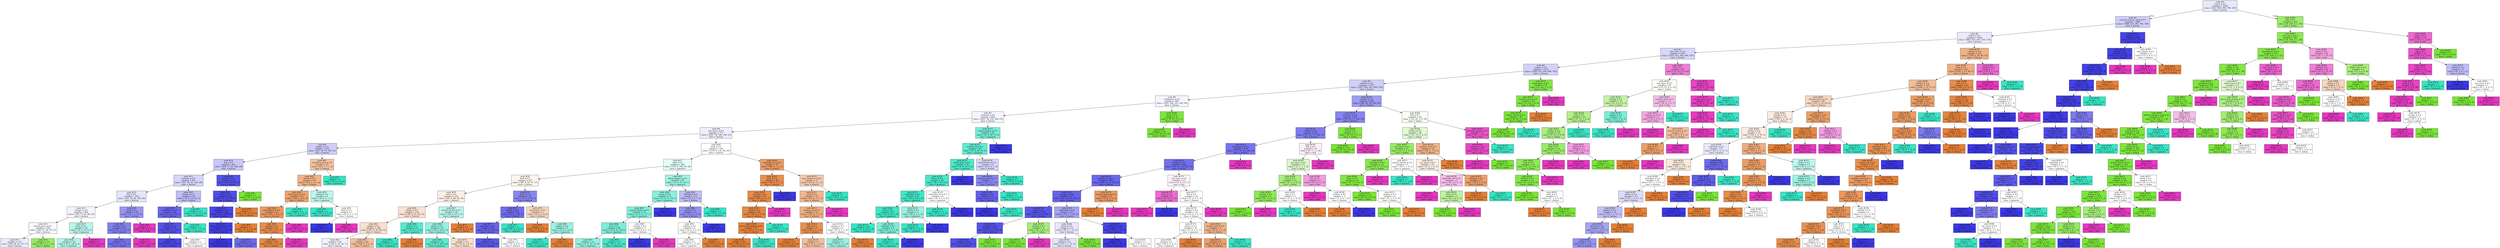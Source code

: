 digraph Tree {
node [shape=box, style="filled", color="black"] ;
0 [label=<node &#35;0<br/>cumin &le; 0.5<br/>samples = 2298<br/>value = [412, 568, 290, 769, 259]<br/>class = korean>, fillcolor="#e8e8fc"] ;
1 [label=<node &#35;1<br/>roasted_sesame_seed &le; 0.5<br/>samples = 1865<br/>value = [408, 225, 286, 766, 180]<br/>class = korean>, fillcolor="#cfcef9"] ;
0 -> 1 [labeldistance=2.5, labelangle=45, headlabel="True"] ;
2 [label=<node &#35;2<br/>starch &le; 0.5<br/>samples = 1626<br/>value = [403, 225, 281, 539, 178]<br/>class = korean>, fillcolor="#e9e9fc"] ;
1 -> 2 ;
3 [label=<node &#35;3<br/>lime_juice &le; 0.5<br/>samples = 1407<br/>value = [253, 223, 265, 499, 167]<br/>class = korean>, fillcolor="#d7d6fa"] ;
2 -> 3 ;
4 [label=<node &#35;4<br/>yogurt &le; 0.5<br/>samples = 1318<br/>value = [248, 210, 256, 499, 105]<br/>class = korean>, fillcolor="#d2d2f9"] ;
3 -> 4 ;
5 [label=<node &#35;5<br/>cayenne &le; 0.5<br/>samples = 1271<br/>value = [247, 166, 255, 499, 104]<br/>class = korean>, fillcolor="#d0cff9"] ;
4 -> 5 ;
6 [label=<node &#35;6<br/>cardamom &le; 0.5<br/>samples = 867<br/>value = [201, 108, 235, 269, 54]<br/>class = korean>, fillcolor="#f5f4fe"] ;
5 -> 6 ;
7 [label=<node &#35;7<br/>seaweed &le; 0.5<br/>samples = 836<br/>value = [201, 78, 235, 269, 53]<br/>class = korean>, fillcolor="#f4f4fe"] ;
6 -> 7 ;
8 [label=<node &#35;8<br/>soy_sauce &le; 0.5<br/>samples = 772<br/>value = [201, 78, 186, 254, 53]<br/>class = korean>, fillcolor="#ededfd"] ;
7 -> 8 ;
9 [label=<node &#35;9<br/>pepper &le; 0.5<br/>samples = 433<br/>value = [83, 78, 70, 169, 33]<br/>class = korean>, fillcolor="#cfcef9"] ;
8 -> 9 ;
10 [label=<node &#35;10<br/>nut &le; 0.5<br/>samples = 401<br/>value = [64, 77, 63, 168, 29]<br/>class = korean>, fillcolor="#c8c7f8"] ;
9 -> 10 ;
11 [label=<node &#35;11<br/>soybean &le; 0.5<br/>samples = 367<br/>value = [61, 76, 63, 138, 29]<br/>class = korean>, fillcolor="#d5d5f9"] ;
10 -> 11 ;
12 [label=<node &#35;12<br/>fish &le; 0.5<br/>samples = 318<br/>value = [61, 76, 44, 109, 28]<br/>class = korean>, fillcolor="#e4e4fb"] ;
11 -> 12 ;
13 [label=<node &#35;13<br/>vinegar &le; 0.5<br/>samples = 282<br/>value = [59, 75, 42, 86, 20]<br/>class = korean>, fillcolor="#f5f4fe"] ;
12 -> 13 ;
14 [label=<node &#35;14<br/>lemon_juice &le; 0.5<br/>samples = 246<br/>value = [56, 71, 24, 78, 17]<br/>class = korean>, fillcolor="#f7f7fe"] ;
13 -> 14 ;
15 [label=<node &#35;15<br/>samples = 231<br/>value = [56, 59, 23, 76, 17]<br/>class = korean>, fillcolor="#ecebfc"] ;
14 -> 15 ;
16 [label=<node &#35;16<br/>samples = 15<br/>value = [0, 12, 1, 2, 0]<br/>class = indian>, fillcolor="#99eb67"] ;
14 -> 16 ;
17 [label=<node &#35;17<br/>bean &le; 0.5<br/>samples = 36<br/>value = [3, 4, 18, 8, 3]<br/>class = japanese>, fillcolor="#b8f6ea"] ;
13 -> 17 ;
18 [label=<node &#35;18<br/>samples = 34<br/>value = [3, 4, 18, 8, 1]<br/>class = japanese>, fillcolor="#b3f5e9"] ;
17 -> 18 ;
19 [label=<node &#35;19<br/>samples = 2<br/>value = [0, 0, 0, 0, 2]<br/>class = thai>, fillcolor="#e539c0"] ;
17 -> 19 ;
20 [label=<node &#35;20<br/>pork &le; 0.5<br/>samples = 36<br/>value = [2, 1, 2, 23, 8]<br/>class = korean>, fillcolor="#9795f1"] ;
12 -> 20 ;
21 [label=<node &#35;21<br/>coconut &le; 0.5<br/>samples = 33<br/>value = [2, 1, 2, 23, 5]<br/>class = korean>, fillcolor="#8280ee"] ;
20 -> 21 ;
22 [label=<node &#35;22<br/>samples = 31<br/>value = [2, 1, 2, 23, 3]<br/>class = korean>, fillcolor="#7472ec"] ;
21 -> 22 ;
23 [label=<node &#35;23<br/>samples = 2<br/>value = [0, 0, 0, 0, 2]<br/>class = thai>, fillcolor="#e539c0"] ;
21 -> 23 ;
24 [label=<node &#35;24<br/>samples = 3<br/>value = [0, 0, 0, 0, 3]<br/>class = thai>, fillcolor="#e539c0"] ;
20 -> 24 ;
25 [label=<node &#35;25<br/>barley &le; 0.5<br/>samples = 49<br/>value = [0, 0, 19, 29, 1]<br/>class = korean>, fillcolor="#bebdf6"] ;
11 -> 25 ;
26 [label=<node &#35;26<br/>enokidake &le; 0.5<br/>samples = 36<br/>value = [0, 0, 6, 29, 1]<br/>class = korean>, fillcolor="#6967eb"] ;
25 -> 26 ;
27 [label=<node &#35;27<br/>vinegar &le; 0.5<br/>samples = 33<br/>value = [0, 0, 3, 29, 1]<br/>class = korean>, fillcolor="#5653e8"] ;
26 -> 27 ;
28 [label=<node &#35;28<br/>samples = 31<br/>value = [0, 0, 2, 29, 0]<br/>class = korean>, fillcolor="#4947e7"] ;
27 -> 28 ;
29 [label=<node &#35;29<br/>samples = 2<br/>value = [0, 0, 1, 0, 1]<br/>class = japanese>, fillcolor="#ffffff"] ;
27 -> 29 ;
30 [label=<node &#35;30<br/>samples = 3<br/>value = [0, 0, 3, 0, 0]<br/>class = japanese>, fillcolor="#39e5c5"] ;
26 -> 30 ;
31 [label=<node &#35;31<br/>samples = 13<br/>value = [0, 0, 13, 0, 0]<br/>class = japanese>, fillcolor="#39e5c5"] ;
25 -> 31 ;
32 [label=<node &#35;32<br/>butter &le; 0.5<br/>samples = 34<br/>value = [3, 1, 0, 30, 0]<br/>class = korean>, fillcolor="#5553e8"] ;
10 -> 32 ;
33 [label=<node &#35;33<br/>celery &le; 0.5<br/>samples = 33<br/>value = [3, 0, 0, 30, 0]<br/>class = korean>, fillcolor="#504de8"] ;
32 -> 33 ;
34 [label=<node &#35;34<br/>shellfish &le; 0.5<br/>samples = 32<br/>value = [2, 0, 0, 30, 0]<br/>class = korean>, fillcolor="#4946e7"] ;
33 -> 34 ;
35 [label=<node &#35;35<br/>cane_molasses &le; 0.5<br/>samples = 31<br/>value = [1, 0, 0, 30, 0]<br/>class = korean>, fillcolor="#4240e6"] ;
34 -> 35 ;
36 [label=<node &#35;36<br/>samples = 26<br/>value = [0, 0, 0, 26, 0]<br/>class = korean>, fillcolor="#3c39e5"] ;
35 -> 36 ;
37 [label=<node &#35;37<br/>samples = 5<br/>value = [1, 0, 0, 4, 0]<br/>class = korean>, fillcolor="#6d6aec"] ;
35 -> 37 ;
38 [label=<node &#35;38<br/>samples = 1<br/>value = [1, 0, 0, 0, 0]<br/>class = chinese>, fillcolor="#e58139"] ;
34 -> 38 ;
39 [label=<node &#35;39<br/>samples = 1<br/>value = [1, 0, 0, 0, 0]<br/>class = chinese>, fillcolor="#e58139"] ;
33 -> 39 ;
40 [label=<node &#35;40<br/>samples = 1<br/>value = [0, 1, 0, 0, 0]<br/>class = indian>, fillcolor="#7be539"] ;
32 -> 40 ;
41 [label=<node &#35;41<br/>mandarin_peel &le; 0.5<br/>samples = 32<br/>value = [19, 1, 7, 1, 4]<br/>class = chinese>, fillcolor="#f3c3a0"] ;
9 -> 41 ;
42 [label=<node &#35;42<br/>bread &le; 0.5<br/>samples = 29<br/>value = [19, 1, 4, 1, 4]<br/>class = chinese>, fillcolor="#efb388"] ;
41 -> 42 ;
43 [label=<node &#35;43<br/>lemon_juice &le; 0.5<br/>samples = 25<br/>value = [19, 1, 2, 0, 3]<br/>class = chinese>, fillcolor="#eca36f"] ;
42 -> 43 ;
44 [label=<node &#35;44<br/>lemongrass &le; 0.5<br/>samples = 23<br/>value = [19, 1, 0, 0, 3]<br/>class = chinese>, fillcolor="#ea9a61"] ;
43 -> 44 ;
45 [label=<node &#35;45<br/>squash &le; 0.5<br/>samples = 21<br/>value = [19, 1, 0, 0, 1]<br/>class = chinese>, fillcolor="#e88e4d"] ;
44 -> 45 ;
46 [label=<node &#35;46<br/>samples = 20<br/>value = [19, 1, 0, 0, 0]<br/>class = chinese>, fillcolor="#e68843"] ;
45 -> 46 ;
47 [label=<node &#35;47<br/>samples = 1<br/>value = [0, 0, 0, 0, 1]<br/>class = thai>, fillcolor="#e539c0"] ;
45 -> 47 ;
48 [label=<node &#35;48<br/>samples = 2<br/>value = [0, 0, 0, 0, 2]<br/>class = thai>, fillcolor="#e539c0"] ;
44 -> 48 ;
49 [label=<node &#35;49<br/>samples = 2<br/>value = [0, 0, 2, 0, 0]<br/>class = japanese>, fillcolor="#39e5c5"] ;
43 -> 49 ;
50 [label=<node &#35;50<br/>shrimp &le; 0.5<br/>samples = 4<br/>value = [0, 0, 2, 1, 1]<br/>class = japanese>, fillcolor="#bdf6ec"] ;
42 -> 50 ;
51 [label=<node &#35;51<br/>samples = 2<br/>value = [0, 0, 2, 0, 0]<br/>class = japanese>, fillcolor="#39e5c5"] ;
50 -> 51 ;
52 [label=<node &#35;52<br/>basil &le; 0.5<br/>samples = 2<br/>value = [0, 0, 0, 1, 1]<br/>class = korean>, fillcolor="#ffffff"] ;
50 -> 52 ;
53 [label=<node &#35;53<br/>samples = 1<br/>value = [0, 0, 0, 1, 0]<br/>class = korean>, fillcolor="#3c39e5"] ;
52 -> 53 ;
54 [label=<node &#35;54<br/>samples = 1<br/>value = [0, 0, 0, 0, 1]<br/>class = thai>, fillcolor="#e539c0"] ;
52 -> 54 ;
55 [label=<node &#35;55<br/>samples = 3<br/>value = [0, 0, 3, 0, 0]<br/>class = japanese>, fillcolor="#39e5c5"] ;
41 -> 55 ;
56 [label=<node &#35;56<br/>pork &le; 0.5<br/>samples = 339<br/>value = [118, 0, 116, 85, 20]<br/>class = chinese>, fillcolor="#fffefd"] ;
8 -> 56 ;
57 [label=<node &#35;57<br/>sake &le; 0.5<br/>samples = 282<br/>value = [72, 0, 109, 83, 18]<br/>class = japanese>, fillcolor="#e5fcf7"] ;
56 -> 57 ;
58 [label=<node &#35;58<br/>beef &le; 0.5<br/>samples = 197<br/>value = [69, 0, 54, 57, 17]<br/>class = chinese>, fillcolor="#fdf4ee"] ;
57 -> 58 ;
59 [label=<node &#35;59<br/>wine &le; 0.5<br/>samples = 154<br/>value = [62, 0, 48, 28, 16]<br/>class = chinese>, fillcolor="#fceee5"] ;
58 -> 59 ;
60 [label=<node &#35;60<br/>barley &le; 0.5<br/>samples = 114<br/>value = [48, 0, 25, 28, 13]<br/>class = chinese>, fillcolor="#f9e2d1"] ;
59 -> 60 ;
61 [label=<node &#35;61<br/>ginger &le; 0.5<br/>samples = 106<br/>value = [47, 0, 18, 28, 13]<br/>class = chinese>, fillcolor="#f9e0cf"] ;
60 -> 61 ;
62 [label=<node &#35;62<br/>samples = 66<br/>value = [23, 0, 10, 26, 7]<br/>class = korean>, fillcolor="#f1f1fd"] ;
61 -> 62 ;
63 [label=<node &#35;63<br/>samples = 40<br/>value = [24, 0, 8, 2, 6]<br/>class = chinese>, fillcolor="#f2c09c"] ;
61 -> 63 ;
64 [label=<node &#35;64<br/>lentil &le; 0.5<br/>samples = 8<br/>value = [1, 0, 7, 0, 0]<br/>class = japanese>, fillcolor="#55e9cd"] ;
60 -> 64 ;
65 [label=<node &#35;65<br/>samples = 7<br/>value = [0, 0, 7, 0, 0]<br/>class = japanese>, fillcolor="#39e5c5"] ;
64 -> 65 ;
66 [label=<node &#35;66<br/>samples = 1<br/>value = [1, 0, 0, 0, 0]<br/>class = chinese>, fillcolor="#e58139"] ;
64 -> 66 ;
67 [label=<node &#35;67<br/>chicken_broth &le; 0.5<br/>samples = 40<br/>value = [14, 0, 23, 0, 3]<br/>class = japanese>, fillcolor="#baf6eb"] ;
59 -> 67 ;
68 [label=<node &#35;68<br/>garlic &le; 0.5<br/>samples = 35<br/>value = [9, 0, 23, 0, 3]<br/>class = japanese>, fillcolor="#94f1e0"] ;
67 -> 68 ;
69 [label=<node &#35;69<br/>samples = 24<br/>value = [4, 0, 20, 0, 0]<br/>class = japanese>, fillcolor="#61ead1"] ;
68 -> 69 ;
70 [label=<node &#35;70<br/>samples = 11<br/>value = [5, 0, 3, 0, 3]<br/>class = chinese>, fillcolor="#f8e0ce"] ;
68 -> 70 ;
71 [label=<node &#35;71<br/>samples = 5<br/>value = [5, 0, 0, 0, 0]<br/>class = chinese>, fillcolor="#e58139"] ;
67 -> 71 ;
72 [label=<node &#35;72<br/>bean &le; 0.5<br/>samples = 43<br/>value = [7, 0, 6, 29, 1]<br/>class = korean>, fillcolor="#8886ef"] ;
58 -> 72 ;
73 [label=<node &#35;73<br/>barley &le; 0.5<br/>samples = 38<br/>value = [4, 0, 4, 29, 1]<br/>class = korean>, fillcolor="#706dec"] ;
72 -> 73 ;
74 [label=<node &#35;74<br/>coriander &le; 0.5<br/>samples = 36<br/>value = [4, 0, 2, 29, 1]<br/>class = korean>, fillcolor="#6764eb"] ;
73 -> 74 ;
75 [label=<node &#35;75<br/>samples = 34<br/>value = [3, 0, 2, 29, 0]<br/>class = korean>, fillcolor="#5b59e9"] ;
74 -> 75 ;
76 [label=<node &#35;76<br/>samples = 2<br/>value = [1, 0, 0, 0, 1]<br/>class = chinese>, fillcolor="#ffffff"] ;
74 -> 76 ;
77 [label=<node &#35;77<br/>samples = 2<br/>value = [0, 0, 2, 0, 0]<br/>class = japanese>, fillcolor="#39e5c5"] ;
73 -> 77 ;
78 [label=<node &#35;78<br/>mushroom &le; 0.5<br/>samples = 5<br/>value = [3, 0, 2, 0, 0]<br/>class = chinese>, fillcolor="#f6d5bd"] ;
72 -> 78 ;
79 [label=<node &#35;79<br/>samples = 2<br/>value = [2, 0, 0, 0, 0]<br/>class = chinese>, fillcolor="#e58139"] ;
78 -> 79 ;
80 [label=<node &#35;80<br/>pepper &le; 0.5<br/>samples = 3<br/>value = [1, 0, 2, 0, 0]<br/>class = japanese>, fillcolor="#9cf2e2"] ;
78 -> 80 ;
81 [label=<node &#35;81<br/>samples = 2<br/>value = [0, 0, 2, 0, 0]<br/>class = japanese>, fillcolor="#39e5c5"] ;
80 -> 81 ;
82 [label=<node &#35;82<br/>samples = 1<br/>value = [1, 0, 0, 0, 0]<br/>class = chinese>, fillcolor="#e58139"] ;
80 -> 82 ;
83 [label=<node &#35;83<br/>black_pepper &le; 0.5<br/>samples = 85<br/>value = [3, 0, 55, 26, 1]<br/>class = japanese>, fillcolor="#9ef2e2"] ;
57 -> 83 ;
84 [label=<node &#35;84<br/>lemon &le; 0.5<br/>samples = 72<br/>value = [1, 0, 51, 19, 1]<br/>class = japanese>, fillcolor="#87efdc"] ;
83 -> 84 ;
85 [label=<node &#35;85<br/>peanut_butter &le; 0.5<br/>samples = 70<br/>value = [1, 0, 51, 17, 1]<br/>class = japanese>, fillcolor="#80eeda"] ;
84 -> 85 ;
86 [label=<node &#35;86<br/>rice &le; 0.5<br/>samples = 68<br/>value = [1, 0, 51, 16, 0]<br/>class = japanese>, fillcolor="#7aeed8"] ;
85 -> 86 ;
87 [label=<node &#35;87<br/>samples = 51<br/>value = [1, 0, 35, 15, 0]<br/>class = japanese>, fillcolor="#91f1df"] ;
86 -> 87 ;
88 [label=<node &#35;88<br/>samples = 17<br/>value = [0, 0, 16, 1, 0]<br/>class = japanese>, fillcolor="#45e7c9"] ;
86 -> 88 ;
89 [label=<node &#35;89<br/>vinegar &le; 0.5<br/>samples = 2<br/>value = [0, 0, 0, 1, 1]<br/>class = korean>, fillcolor="#ffffff"] ;
85 -> 89 ;
90 [label=<node &#35;90<br/>samples = 1<br/>value = [0, 0, 0, 1, 0]<br/>class = korean>, fillcolor="#3c39e5"] ;
89 -> 90 ;
91 [label=<node &#35;91<br/>samples = 1<br/>value = [0, 0, 0, 0, 1]<br/>class = thai>, fillcolor="#e539c0"] ;
89 -> 91 ;
92 [label=<node &#35;92<br/>samples = 2<br/>value = [0, 0, 0, 2, 0]<br/>class = korean>, fillcolor="#3c39e5"] ;
84 -> 92 ;
93 [label=<node &#35;93<br/>shiitake &le; 0.5<br/>samples = 13<br/>value = [2, 0, 4, 7, 0]<br/>class = korean>, fillcolor="#bebdf6"] ;
83 -> 93 ;
94 [label=<node &#35;94<br/>onion &le; 0.5<br/>samples = 11<br/>value = [2, 0, 2, 7, 0]<br/>class = korean>, fillcolor="#9391f1"] ;
93 -> 94 ;
95 [label=<node &#35;95<br/>scallion &le; 0.5<br/>samples = 6<br/>value = [2, 0, 2, 2, 0]<br/>class = chinese>, fillcolor="#ffffff"] ;
94 -> 95 ;
96 [label=<node &#35;96<br/>samples = 4<br/>value = [0, 0, 2, 2, 0]<br/>class = japanese>, fillcolor="#ffffff"] ;
95 -> 96 ;
97 [label=<node &#35;97<br/>samples = 2<br/>value = [2, 0, 0, 0, 0]<br/>class = chinese>, fillcolor="#e58139"] ;
95 -> 97 ;
98 [label=<node &#35;98<br/>samples = 5<br/>value = [0, 0, 0, 5, 0]<br/>class = korean>, fillcolor="#3c39e5"] ;
94 -> 98 ;
99 [label=<node &#35;99<br/>samples = 2<br/>value = [0, 0, 2, 0, 0]<br/>class = japanese>, fillcolor="#39e5c5"] ;
93 -> 99 ;
100 [label=<node &#35;100<br/>vegetable_oil &le; 0.5<br/>samples = 57<br/>value = [46, 0, 7, 2, 2]<br/>class = chinese>, fillcolor="#eb9d65"] ;
56 -> 100 ;
101 [label=<node &#35;101<br/>pear &le; 0.5<br/>samples = 40<br/>value = [36, 0, 2, 1, 1]<br/>class = chinese>, fillcolor="#e88e4e"] ;
100 -> 101 ;
102 [label=<node &#35;102<br/>coconut &le; 0.5<br/>samples = 39<br/>value = [36, 0, 2, 0, 1]<br/>class = chinese>, fillcolor="#e78b49"] ;
101 -> 102 ;
103 [label=<node &#35;103<br/>squid &le; 0.5<br/>samples = 38<br/>value = [36, 0, 2, 0, 0]<br/>class = chinese>, fillcolor="#e68844"] ;
102 -> 103 ;
104 [label=<node &#35;104<br/>green_bell_pepper &le; 0.5<br/>samples = 37<br/>value = [36, 0, 1, 0, 0]<br/>class = chinese>, fillcolor="#e6843e"] ;
103 -> 104 ;
105 [label=<node &#35;105<br/>samples = 36<br/>value = [36, 0, 0, 0, 0]<br/>class = chinese>, fillcolor="#e58139"] ;
104 -> 105 ;
106 [label=<node &#35;106<br/>samples = 1<br/>value = [0, 0, 1, 0, 0]<br/>class = japanese>, fillcolor="#39e5c5"] ;
104 -> 106 ;
107 [label=<node &#35;107<br/>samples = 1<br/>value = [0, 0, 1, 0, 0]<br/>class = japanese>, fillcolor="#39e5c5"] ;
103 -> 107 ;
108 [label=<node &#35;108<br/>samples = 1<br/>value = [0, 0, 0, 0, 1]<br/>class = thai>, fillcolor="#e539c0"] ;
102 -> 108 ;
109 [label=<node &#35;109<br/>samples = 1<br/>value = [0, 0, 0, 1, 0]<br/>class = korean>, fillcolor="#3c39e5"] ;
101 -> 109 ;
110 [label=<node &#35;110<br/>cane_molasses &le; 0.5<br/>samples = 17<br/>value = [10, 0, 5, 1, 1]<br/>class = chinese>, fillcolor="#f4caac"] ;
100 -> 110 ;
111 [label=<node &#35;111<br/>crab &le; 0.5<br/>samples = 15<br/>value = [10, 0, 3, 1, 1]<br/>class = chinese>, fillcolor="#f0b68c"] ;
110 -> 111 ;
112 [label=<node &#35;112<br/>sesame_oil &le; 0.5<br/>samples = 14<br/>value = [10, 0, 3, 1, 0]<br/>class = chinese>, fillcolor="#eeaf81"] ;
111 -> 112 ;
113 [label=<node &#35;113<br/>sake &le; 0.5<br/>samples = 9<br/>value = [8, 0, 1, 0, 0]<br/>class = chinese>, fillcolor="#e89152"] ;
112 -> 113 ;
114 [label=<node &#35;114<br/>samples = 6<br/>value = [6, 0, 0, 0, 0]<br/>class = chinese>, fillcolor="#e58139"] ;
113 -> 114 ;
115 [label=<node &#35;115<br/>samples = 3<br/>value = [2, 0, 1, 0, 0]<br/>class = chinese>, fillcolor="#f2c09c"] ;
113 -> 115 ;
116 [label=<node &#35;116<br/>pepper &le; 0.5<br/>samples = 5<br/>value = [2, 0, 2, 1, 0]<br/>class = chinese>, fillcolor="#ffffff"] ;
112 -> 116 ;
117 [label=<node &#35;117<br/>samples = 3<br/>value = [0, 0, 2, 1, 0]<br/>class = japanese>, fillcolor="#9cf2e2"] ;
116 -> 117 ;
118 [label=<node &#35;118<br/>samples = 2<br/>value = [2, 0, 0, 0, 0]<br/>class = chinese>, fillcolor="#e58139"] ;
116 -> 118 ;
119 [label=<node &#35;119<br/>samples = 1<br/>value = [0, 0, 0, 0, 1]<br/>class = thai>, fillcolor="#e539c0"] ;
111 -> 119 ;
120 [label=<node &#35;120<br/>samples = 2<br/>value = [0, 0, 2, 0, 0]<br/>class = japanese>, fillcolor="#39e5c5"] ;
110 -> 120 ;
121 [label=<node &#35;121<br/>black_pepper &le; 0.5<br/>samples = 64<br/>value = [0, 0, 49, 15, 0]<br/>class = japanese>, fillcolor="#76edd7"] ;
7 -> 121 ;
122 [label=<node &#35;122<br/>sesame_oil &le; 0.5<br/>samples = 59<br/>value = [0, 0, 49, 10, 0]<br/>class = japanese>, fillcolor="#61ead1"] ;
121 -> 122 ;
123 [label=<node &#35;123<br/>black_bean &le; 0.5<br/>samples = 50<br/>value = [0, 0, 45, 5, 0]<br/>class = japanese>, fillcolor="#4fe8cb"] ;
122 -> 123 ;
124 [label=<node &#35;124<br/>wheat &le; 0.5<br/>samples = 49<br/>value = [0, 0, 45, 4, 0]<br/>class = japanese>, fillcolor="#4be7ca"] ;
123 -> 124 ;
125 [label=<node &#35;125<br/>vegetable &le; 0.5<br/>samples = 45<br/>value = [0, 0, 43, 2, 0]<br/>class = japanese>, fillcolor="#42e6c8"] ;
124 -> 125 ;
126 [label=<node &#35;126<br/>kelp &le; 0.5<br/>samples = 42<br/>value = [0, 0, 41, 1, 0]<br/>class = japanese>, fillcolor="#3ee6c6"] ;
125 -> 126 ;
127 [label=<node &#35;127<br/>samples = 38<br/>value = [0, 0, 38, 0, 0]<br/>class = japanese>, fillcolor="#39e5c5"] ;
126 -> 127 ;
128 [label=<node &#35;128<br/>soybean &le; 0.5<br/>samples = 4<br/>value = [0, 0, 3, 1, 0]<br/>class = japanese>, fillcolor="#7beed8"] ;
126 -> 128 ;
129 [label=<node &#35;129<br/>samples = 3<br/>value = [0, 0, 3, 0, 0]<br/>class = japanese>, fillcolor="#39e5c5"] ;
128 -> 129 ;
130 [label=<node &#35;130<br/>samples = 1<br/>value = [0, 0, 0, 1, 0]<br/>class = korean>, fillcolor="#3c39e5"] ;
128 -> 130 ;
131 [label=<node &#35;131<br/>radish &le; 0.5<br/>samples = 3<br/>value = [0, 0, 2, 1, 0]<br/>class = japanese>, fillcolor="#9cf2e2"] ;
125 -> 131 ;
132 [label=<node &#35;132<br/>samples = 2<br/>value = [0, 0, 2, 0, 0]<br/>class = japanese>, fillcolor="#39e5c5"] ;
131 -> 132 ;
133 [label=<node &#35;133<br/>samples = 1<br/>value = [0, 0, 0, 1, 0]<br/>class = korean>, fillcolor="#3c39e5"] ;
131 -> 133 ;
134 [label=<node &#35;134<br/>vegetable_oil &le; 0.5<br/>samples = 4<br/>value = [0, 0, 2, 2, 0]<br/>class = japanese>, fillcolor="#ffffff"] ;
124 -> 134 ;
135 [label=<node &#35;135<br/>samples = 2<br/>value = [0, 0, 2, 0, 0]<br/>class = japanese>, fillcolor="#39e5c5"] ;
134 -> 135 ;
136 [label=<node &#35;136<br/>samples = 2<br/>value = [0, 0, 0, 2, 0]<br/>class = korean>, fillcolor="#3c39e5"] ;
134 -> 136 ;
137 [label=<node &#35;137<br/>samples = 1<br/>value = [0, 0, 0, 1, 0]<br/>class = korean>, fillcolor="#3c39e5"] ;
123 -> 137 ;
138 [label=<node &#35;138<br/>katsuobushi &le; 0.5<br/>samples = 9<br/>value = [0, 0, 4, 5, 0]<br/>class = korean>, fillcolor="#d8d7fa"] ;
122 -> 138 ;
139 [label=<node &#35;139<br/>sesame_seed &le; 0.5<br/>samples = 7<br/>value = [0, 0, 2, 5, 0]<br/>class = korean>, fillcolor="#8a88ef"] ;
138 -> 139 ;
140 [label=<node &#35;140<br/>chicken &le; 0.5<br/>samples = 6<br/>value = [0, 0, 1, 5, 0]<br/>class = korean>, fillcolor="#6361ea"] ;
139 -> 140 ;
141 [label=<node &#35;141<br/>samples = 5<br/>value = [0, 0, 0, 5, 0]<br/>class = korean>, fillcolor="#3c39e5"] ;
140 -> 141 ;
142 [label=<node &#35;142<br/>samples = 1<br/>value = [0, 0, 1, 0, 0]<br/>class = japanese>, fillcolor="#39e5c5"] ;
140 -> 142 ;
143 [label=<node &#35;143<br/>samples = 1<br/>value = [0, 0, 1, 0, 0]<br/>class = japanese>, fillcolor="#39e5c5"] ;
139 -> 143 ;
144 [label=<node &#35;144<br/>samples = 2<br/>value = [0, 0, 2, 0, 0]<br/>class = japanese>, fillcolor="#39e5c5"] ;
138 -> 144 ;
145 [label=<node &#35;145<br/>samples = 5<br/>value = [0, 0, 0, 5, 0]<br/>class = korean>, fillcolor="#3c39e5"] ;
121 -> 145 ;
146 [label=<node &#35;146<br/>bean &le; 0.5<br/>samples = 31<br/>value = [0, 30, 0, 0, 1]<br/>class = indian>, fillcolor="#7fe640"] ;
6 -> 146 ;
147 [label=<node &#35;147<br/>samples = 30<br/>value = [0, 30, 0, 0, 0]<br/>class = indian>, fillcolor="#7be539"] ;
146 -> 147 ;
148 [label=<node &#35;148<br/>samples = 1<br/>value = [0, 0, 0, 0, 1]<br/>class = thai>, fillcolor="#e539c0"] ;
146 -> 148 ;
149 [label=<node &#35;149<br/>cilantro &le; 0.5<br/>samples = 404<br/>value = [46, 58, 20, 230, 50]<br/>class = korean>, fillcolor="#9e9df2"] ;
5 -> 149 ;
150 [label=<node &#35;150<br/>turmeric &le; 0.5<br/>samples = 350<br/>value = [33, 38, 17, 230, 32]<br/>class = korean>, fillcolor="#8785ef"] ;
149 -> 150 ;
151 [label=<node &#35;151<br/>tomato &le; 0.5<br/>samples = 333<br/>value = [33, 22, 17, 230, 31]<br/>class = korean>, fillcolor="#7f7dee"] ;
150 -> 151 ;
152 [label=<node &#35;152<br/>lemongrass &le; 0.5<br/>samples = 314<br/>value = [31, 15, 16, 229, 23]<br/>class = korean>, fillcolor="#7774ed"] ;
151 -> 152 ;
153 [label=<node &#35;153<br/>chicken &le; 0.5<br/>samples = 306<br/>value = [31, 15, 16, 229, 15]<br/>class = korean>, fillcolor="#7370ec"] ;
152 -> 153 ;
154 [label=<node &#35;154<br/>peanut_oil &le; 0.5<br/>samples = 283<br/>value = [26, 15, 11, 223, 8]<br/>class = korean>, fillcolor="#6a67eb"] ;
153 -> 154 ;
155 [label=<node &#35;155<br/>vinegar &le; 0.5<br/>samples = 277<br/>value = [21, 15, 11, 223, 7]<br/>class = korean>, fillcolor="#6563ea"] ;
154 -> 155 ;
156 [label=<node &#35;156<br/>seed &le; 0.5<br/>samples = 226<br/>value = [11, 12, 4, 194, 5]<br/>class = korean>, fillcolor="#5957e9"] ;
155 -> 156 ;
157 [label=<node &#35;157<br/>mustard &le; 0.5<br/>samples = 222<br/>value = [11, 9, 4, 194, 4]<br/>class = korean>, fillcolor="#5653e8"] ;
156 -> 157 ;
158 [label=<node &#35;158<br/>samples = 219<br/>value = [11, 6, 4, 194, 4]<br/>class = korean>, fillcolor="#5351e8"] ;
157 -> 158 ;
159 [label=<node &#35;159<br/>samples = 3<br/>value = [0, 3, 0, 0, 0]<br/>class = indian>, fillcolor="#7be539"] ;
157 -> 159 ;
160 [label=<node &#35;160<br/>shrimp &le; 0.5<br/>samples = 4<br/>value = [0, 3, 0, 0, 1]<br/>class = indian>, fillcolor="#a7ee7b"] ;
156 -> 160 ;
161 [label=<node &#35;161<br/>samples = 3<br/>value = [0, 3, 0, 0, 0]<br/>class = indian>, fillcolor="#7be539"] ;
160 -> 161 ;
162 [label=<node &#35;162<br/>samples = 1<br/>value = [0, 0, 0, 0, 1]<br/>class = thai>, fillcolor="#e539c0"] ;
160 -> 162 ;
163 [label=<node &#35;163<br/>vegetable &le; 0.5<br/>samples = 51<br/>value = [10, 3, 7, 29, 2]<br/>class = korean>, fillcolor="#a5a3f3"] ;
155 -> 163 ;
164 [label=<node &#35;164<br/>raisin &le; 0.5<br/>samples = 33<br/>value = [9, 3, 7, 12, 2]<br/>class = korean>, fillcolor="#e7e6fc"] ;
163 -> 164 ;
165 [label=<node &#35;165<br/>samples = 31<br/>value = [9, 1, 7, 12, 2]<br/>class = korean>, fillcolor="#e4e4fb"] ;
164 -> 165 ;
166 [label=<node &#35;166<br/>samples = 2<br/>value = [0, 2, 0, 0, 0]<br/>class = indian>, fillcolor="#7be539"] ;
164 -> 166 ;
167 [label=<node &#35;167<br/>mushroom &le; 0.5<br/>samples = 18<br/>value = [1, 0, 0, 17, 0]<br/>class = korean>, fillcolor="#4745e7"] ;
163 -> 167 ;
168 [label=<node &#35;168<br/>samples = 16<br/>value = [0, 0, 0, 16, 0]<br/>class = korean>, fillcolor="#3c39e5"] ;
167 -> 168 ;
169 [label=<node &#35;169<br/>samples = 2<br/>value = [1, 0, 0, 1, 0]<br/>class = chinese>, fillcolor="#ffffff"] ;
167 -> 169 ;
170 [label=<node &#35;170<br/>roasted_peanut &le; 0.5<br/>samples = 6<br/>value = [5, 0, 0, 0, 1]<br/>class = chinese>, fillcolor="#ea9a61"] ;
154 -> 170 ;
171 [label=<node &#35;171<br/>samples = 5<br/>value = [5, 0, 0, 0, 0]<br/>class = chinese>, fillcolor="#e58139"] ;
170 -> 171 ;
172 [label=<node &#35;172<br/>samples = 1<br/>value = [0, 0, 0, 0, 1]<br/>class = thai>, fillcolor="#e539c0"] ;
170 -> 172 ;
173 [label=<node &#35;173<br/>soy_sauce &le; 0.5<br/>samples = 23<br/>value = [5, 0, 5, 6, 7]<br/>class = thai>, fillcolor="#fdf3fb"] ;
153 -> 173 ;
174 [label=<node &#35;174<br/>meat &le; 0.5<br/>samples = 5<br/>value = [0, 0, 0, 1, 4]<br/>class = thai>, fillcolor="#ec6ad0"] ;
173 -> 174 ;
175 [label=<node &#35;175<br/>samples = 4<br/>value = [0, 0, 0, 0, 4]<br/>class = thai>, fillcolor="#e539c0"] ;
174 -> 175 ;
176 [label=<node &#35;176<br/>samples = 1<br/>value = [0, 0, 0, 1, 0]<br/>class = korean>, fillcolor="#3c39e5"] ;
174 -> 176 ;
177 [label=<node &#35;177<br/>fish &le; 0.5<br/>samples = 18<br/>value = [5, 0, 5, 5, 3]<br/>class = chinese>, fillcolor="#ffffff"] ;
173 -> 177 ;
178 [label=<node &#35;178<br/>vinegar &le; 0.5<br/>samples = 16<br/>value = [5, 0, 5, 5, 1]<br/>class = chinese>, fillcolor="#ffffff"] ;
177 -> 178 ;
179 [label=<node &#35;179<br/>sherry &le; 0.5<br/>samples = 10<br/>value = [1, 0, 4, 4, 1]<br/>class = japanese>, fillcolor="#ffffff"] ;
178 -> 179 ;
180 [label=<node &#35;180<br/>samples = 9<br/>value = [0, 0, 4, 4, 1]<br/>class = japanese>, fillcolor="#ffffff"] ;
179 -> 180 ;
181 [label=<node &#35;181<br/>samples = 1<br/>value = [1, 0, 0, 0, 0]<br/>class = chinese>, fillcolor="#e58139"] ;
179 -> 181 ;
182 [label=<node &#35;182<br/>sesame_seed &le; 0.5<br/>samples = 6<br/>value = [4, 0, 1, 1, 0]<br/>class = chinese>, fillcolor="#efb388"] ;
178 -> 182 ;
183 [label=<node &#35;183<br/>samples = 5<br/>value = [4, 0, 0, 1, 0]<br/>class = chinese>, fillcolor="#eca06a"] ;
182 -> 183 ;
184 [label=<node &#35;184<br/>samples = 1<br/>value = [0, 0, 1, 0, 0]<br/>class = japanese>, fillcolor="#39e5c5"] ;
182 -> 184 ;
185 [label=<node &#35;185<br/>samples = 2<br/>value = [0, 0, 0, 0, 2]<br/>class = thai>, fillcolor="#e539c0"] ;
177 -> 185 ;
186 [label=<node &#35;186<br/>samples = 8<br/>value = [0, 0, 0, 0, 8]<br/>class = thai>, fillcolor="#e539c0"] ;
152 -> 186 ;
187 [label=<node &#35;187<br/>fish &le; 0.5<br/>samples = 19<br/>value = [2, 7, 1, 1, 8]<br/>class = thai>, fillcolor="#fdeefa"] ;
151 -> 187 ;
188 [label=<node &#35;188<br/>soy_sauce &le; 0.5<br/>samples = 15<br/>value = [2, 7, 1, 1, 4]<br/>class = indian>, fillcolor="#dbf8c9"] ;
187 -> 188 ;
189 [label=<node &#35;189<br/>corn &le; 0.5<br/>samples = 10<br/>value = [1, 7, 1, 0, 1]<br/>class = indian>, fillcolor="#a7ee7b"] ;
188 -> 189 ;
190 [label=<node &#35;190<br/>coconut &le; 0.5<br/>samples = 8<br/>value = [0, 7, 0, 0, 1]<br/>class = indian>, fillcolor="#8ee955"] ;
189 -> 190 ;
191 [label=<node &#35;191<br/>samples = 7<br/>value = [0, 7, 0, 0, 0]<br/>class = indian>, fillcolor="#7be539"] ;
190 -> 191 ;
192 [label=<node &#35;192<br/>samples = 1<br/>value = [0, 0, 0, 0, 1]<br/>class = thai>, fillcolor="#e539c0"] ;
190 -> 192 ;
193 [label=<node &#35;193<br/>egg &le; 0.5<br/>samples = 2<br/>value = [1, 0, 1, 0, 0]<br/>class = chinese>, fillcolor="#ffffff"] ;
189 -> 193 ;
194 [label=<node &#35;194<br/>samples = 1<br/>value = [0, 0, 1, 0, 0]<br/>class = japanese>, fillcolor="#39e5c5"] ;
193 -> 194 ;
195 [label=<node &#35;195<br/>samples = 1<br/>value = [1, 0, 0, 0, 0]<br/>class = chinese>, fillcolor="#e58139"] ;
193 -> 195 ;
196 [label=<node &#35;196<br/>rice &le; 0.5<br/>samples = 5<br/>value = [1, 0, 0, 1, 3]<br/>class = thai>, fillcolor="#f29ce0"] ;
188 -> 196 ;
197 [label=<node &#35;197<br/>samples = 3<br/>value = [0, 0, 0, 0, 3]<br/>class = thai>, fillcolor="#e539c0"] ;
196 -> 197 ;
198 [label=<node &#35;198<br/>scallion &le; 0.5<br/>samples = 2<br/>value = [1, 0, 0, 1, 0]<br/>class = chinese>, fillcolor="#ffffff"] ;
196 -> 198 ;
199 [label=<node &#35;199<br/>samples = 1<br/>value = [1, 0, 0, 0, 0]<br/>class = chinese>, fillcolor="#e58139"] ;
198 -> 199 ;
200 [label=<node &#35;200<br/>samples = 1<br/>value = [0, 0, 0, 1, 0]<br/>class = korean>, fillcolor="#3c39e5"] ;
198 -> 200 ;
201 [label=<node &#35;201<br/>samples = 4<br/>value = [0, 0, 0, 0, 4]<br/>class = thai>, fillcolor="#e539c0"] ;
187 -> 201 ;
202 [label=<node &#35;202<br/>basil &le; 0.5<br/>samples = 17<br/>value = [0, 16, 0, 0, 1]<br/>class = indian>, fillcolor="#83e745"] ;
150 -> 202 ;
203 [label=<node &#35;203<br/>samples = 16<br/>value = [0, 16, 0, 0, 0]<br/>class = indian>, fillcolor="#7be539"] ;
202 -> 203 ;
204 [label=<node &#35;204<br/>samples = 1<br/>value = [0, 0, 0, 0, 1]<br/>class = thai>, fillcolor="#e539c0"] ;
202 -> 204 ;
205 [label=<node &#35;205<br/>fish &le; 0.5<br/>samples = 54<br/>value = [13, 20, 3, 0, 18]<br/>class = indian>, fillcolor="#f8fef4"] ;
149 -> 205 ;
206 [label=<node &#35;206<br/>scallion &le; 0.5<br/>samples = 39<br/>value = [13, 19, 2, 0, 5]<br/>class = indian>, fillcolor="#e1f9d1"] ;
205 -> 206 ;
207 [label=<node &#35;207<br/>soy_sauce &le; 0.5<br/>samples = 21<br/>value = [1, 17, 1, 0, 2]<br/>class = indian>, fillcolor="#97ea63"] ;
206 -> 207 ;
208 [label=<node &#35;208<br/>cucumber &le; 0.5<br/>samples = 19<br/>value = [1, 17, 0, 0, 1]<br/>class = indian>, fillcolor="#8ae84f"] ;
207 -> 208 ;
209 [label=<node &#35;209<br/>bean &le; 0.5<br/>samples = 18<br/>value = [1, 17, 0, 0, 0]<br/>class = indian>, fillcolor="#83e745"] ;
208 -> 209 ;
210 [label=<node &#35;210<br/>samples = 16<br/>value = [0, 16, 0, 0, 0]<br/>class = indian>, fillcolor="#7be539"] ;
209 -> 210 ;
211 [label=<node &#35;211<br/>pepper &le; 0.5<br/>samples = 2<br/>value = [1, 1, 0, 0, 0]<br/>class = chinese>, fillcolor="#ffffff"] ;
209 -> 211 ;
212 [label=<node &#35;212<br/>samples = 1<br/>value = [0, 1, 0, 0, 0]<br/>class = indian>, fillcolor="#7be539"] ;
211 -> 212 ;
213 [label=<node &#35;213<br/>samples = 1<br/>value = [1, 0, 0, 0, 0]<br/>class = chinese>, fillcolor="#e58139"] ;
211 -> 213 ;
214 [label=<node &#35;214<br/>samples = 1<br/>value = [0, 0, 0, 0, 1]<br/>class = thai>, fillcolor="#e539c0"] ;
208 -> 214 ;
215 [label=<node &#35;215<br/>peanut_butter &le; 0.5<br/>samples = 2<br/>value = [0, 0, 1, 0, 1]<br/>class = japanese>, fillcolor="#ffffff"] ;
207 -> 215 ;
216 [label=<node &#35;216<br/>samples = 1<br/>value = [0, 0, 1, 0, 0]<br/>class = japanese>, fillcolor="#39e5c5"] ;
215 -> 216 ;
217 [label=<node &#35;217<br/>samples = 1<br/>value = [0, 0, 0, 0, 1]<br/>class = thai>, fillcolor="#e539c0"] ;
215 -> 217 ;
218 [label=<node &#35;218<br/>sesame_oil &le; 0.5<br/>samples = 18<br/>value = [12, 2, 1, 0, 3]<br/>class = chinese>, fillcolor="#efb388"] ;
206 -> 218 ;
219 [label=<node &#35;219<br/>soy_sauce &le; 0.5<br/>samples = 10<br/>value = [4, 2, 1, 0, 3]<br/>class = chinese>, fillcolor="#fbede3"] ;
218 -> 219 ;
220 [label=<node &#35;220<br/>vegetable_oil &le; 0.5<br/>samples = 5<br/>value = [0, 2, 0, 0, 3]<br/>class = thai>, fillcolor="#f6bdea"] ;
219 -> 220 ;
221 [label=<node &#35;221<br/>samples = 2<br/>value = [0, 0, 0, 0, 2]<br/>class = thai>, fillcolor="#e539c0"] ;
220 -> 221 ;
222 [label=<node &#35;222<br/>bean &le; 0.5<br/>samples = 3<br/>value = [0, 2, 0, 0, 1]<br/>class = indian>, fillcolor="#bdf29c"] ;
220 -> 222 ;
223 [label=<node &#35;223<br/>samples = 2<br/>value = [0, 2, 0, 0, 0]<br/>class = indian>, fillcolor="#7be539"] ;
222 -> 223 ;
224 [label=<node &#35;224<br/>samples = 1<br/>value = [0, 0, 0, 0, 1]<br/>class = thai>, fillcolor="#e539c0"] ;
222 -> 224 ;
225 [label=<node &#35;225<br/>cabbage &le; 0.5<br/>samples = 5<br/>value = [4, 0, 1, 0, 0]<br/>class = chinese>, fillcolor="#eca06a"] ;
219 -> 225 ;
226 [label=<node &#35;226<br/>samples = 4<br/>value = [4, 0, 0, 0, 0]<br/>class = chinese>, fillcolor="#e58139"] ;
225 -> 226 ;
227 [label=<node &#35;227<br/>samples = 1<br/>value = [0, 0, 1, 0, 0]<br/>class = japanese>, fillcolor="#39e5c5"] ;
225 -> 227 ;
228 [label=<node &#35;228<br/>samples = 8<br/>value = [8, 0, 0, 0, 0]<br/>class = chinese>, fillcolor="#e58139"] ;
218 -> 228 ;
229 [label=<node &#35;229<br/>brussels_sprout &le; 0.5<br/>samples = 15<br/>value = [0, 1, 1, 0, 13]<br/>class = thai>, fillcolor="#e955c9"] ;
205 -> 229 ;
230 [label=<node &#35;230<br/>turmeric &le; 0.5<br/>samples = 14<br/>value = [0, 1, 0, 0, 13]<br/>class = thai>, fillcolor="#e748c5"] ;
229 -> 230 ;
231 [label=<node &#35;231<br/>samples = 13<br/>value = [0, 0, 0, 0, 13]<br/>class = thai>, fillcolor="#e539c0"] ;
230 -> 231 ;
232 [label=<node &#35;232<br/>samples = 1<br/>value = [0, 1, 0, 0, 0]<br/>class = indian>, fillcolor="#7be539"] ;
230 -> 232 ;
233 [label=<node &#35;233<br/>samples = 1<br/>value = [0, 0, 1, 0, 0]<br/>class = japanese>, fillcolor="#39e5c5"] ;
229 -> 233 ;
234 [label=<node &#35;234<br/>lemongrass &le; 0.5<br/>samples = 47<br/>value = [1, 44, 1, 0, 1]<br/>class = indian>, fillcolor="#84e746"] ;
4 -> 234 ;
235 [label=<node &#35;235<br/>sesame_seed &le; 0.5<br/>samples = 46<br/>value = [1, 44, 1, 0, 0]<br/>class = indian>, fillcolor="#81e642"] ;
234 -> 235 ;
236 [label=<node &#35;236<br/>cream_cheese &le; 0.5<br/>samples = 45<br/>value = [0, 44, 1, 0, 0]<br/>class = indian>, fillcolor="#7ee63d"] ;
235 -> 236 ;
237 [label=<node &#35;237<br/>samples = 44<br/>value = [0, 44, 0, 0, 0]<br/>class = indian>, fillcolor="#7be539"] ;
236 -> 237 ;
238 [label=<node &#35;238<br/>samples = 1<br/>value = [0, 0, 1, 0, 0]<br/>class = japanese>, fillcolor="#39e5c5"] ;
236 -> 238 ;
239 [label=<node &#35;239<br/>samples = 1<br/>value = [1, 0, 0, 0, 0]<br/>class = chinese>, fillcolor="#e58139"] ;
235 -> 239 ;
240 [label=<node &#35;240<br/>samples = 1<br/>value = [0, 0, 0, 0, 1]<br/>class = thai>, fillcolor="#e539c0"] ;
234 -> 240 ;
241 [label=<node &#35;241<br/>fish &le; 0.5<br/>samples = 89<br/>value = [5, 13, 9, 0, 62]<br/>class = thai>, fillcolor="#ee7fd6"] ;
3 -> 241 ;
242 [label=<node &#35;242<br/>soy_sauce &le; 0.5<br/>samples = 36<br/>value = [5, 13, 6, 0, 12]<br/>class = indian>, fillcolor="#fafef7"] ;
241 -> 242 ;
243 [label=<node &#35;243<br/>vinegar &le; 0.5<br/>samples = 23<br/>value = [1, 13, 4, 0, 5]<br/>class = indian>, fillcolor="#c4f3a7"] ;
242 -> 243 ;
244 [label=<node &#35;244<br/>crab &le; 0.5<br/>samples = 19<br/>value = [1, 13, 1, 0, 4]<br/>class = indian>, fillcolor="#b0ef88"] ;
243 -> 244 ;
245 [label=<node &#35;245<br/>scallion &le; 0.5<br/>samples = 18<br/>value = [1, 13, 0, 0, 4]<br/>class = indian>, fillcolor="#aaee80"] ;
244 -> 245 ;
246 [label=<node &#35;246<br/>beef &le; 0.5<br/>samples = 15<br/>value = [1, 12, 0, 0, 2]<br/>class = indian>, fillcolor="#99eb67"] ;
245 -> 246 ;
247 [label=<node &#35;247<br/>root &le; 0.5<br/>samples = 14<br/>value = [1, 12, 0, 0, 1]<br/>class = indian>, fillcolor="#8fe957"] ;
246 -> 247 ;
248 [label=<node &#35;248<br/>chicken &le; 0.5<br/>samples = 13<br/>value = [1, 12, 0, 0, 0]<br/>class = indian>, fillcolor="#86e749"] ;
247 -> 248 ;
249 [label=<node &#35;249<br/>samples = 11<br/>value = [0, 11, 0, 0, 0]<br/>class = indian>, fillcolor="#7be539"] ;
248 -> 249 ;
250 [label=<node &#35;250<br/>mint &le; 0.5<br/>samples = 2<br/>value = [1, 1, 0, 0, 0]<br/>class = chinese>, fillcolor="#ffffff"] ;
248 -> 250 ;
251 [label=<node &#35;251<br/>samples = 1<br/>value = [1, 0, 0, 0, 0]<br/>class = chinese>, fillcolor="#e58139"] ;
250 -> 251 ;
252 [label=<node &#35;252<br/>samples = 1<br/>value = [0, 1, 0, 0, 0]<br/>class = indian>, fillcolor="#7be539"] ;
250 -> 252 ;
253 [label=<node &#35;253<br/>samples = 1<br/>value = [0, 0, 0, 0, 1]<br/>class = thai>, fillcolor="#e539c0"] ;
247 -> 253 ;
254 [label=<node &#35;254<br/>samples = 1<br/>value = [0, 0, 0, 0, 1]<br/>class = thai>, fillcolor="#e539c0"] ;
246 -> 254 ;
255 [label=<node &#35;255<br/>yogurt &le; 0.5<br/>samples = 3<br/>value = [0, 1, 0, 0, 2]<br/>class = thai>, fillcolor="#f29ce0"] ;
245 -> 255 ;
256 [label=<node &#35;256<br/>samples = 2<br/>value = [0, 0, 0, 0, 2]<br/>class = thai>, fillcolor="#e539c0"] ;
255 -> 256 ;
257 [label=<node &#35;257<br/>samples = 1<br/>value = [0, 1, 0, 0, 0]<br/>class = indian>, fillcolor="#7be539"] ;
255 -> 257 ;
258 [label=<node &#35;258<br/>samples = 1<br/>value = [0, 0, 1, 0, 0]<br/>class = japanese>, fillcolor="#39e5c5"] ;
244 -> 258 ;
259 [label=<node &#35;259<br/>pepper &le; 0.5<br/>samples = 4<br/>value = [0, 0, 3, 0, 1]<br/>class = japanese>, fillcolor="#7beed8"] ;
243 -> 259 ;
260 [label=<node &#35;260<br/>samples = 3<br/>value = [0, 0, 3, 0, 0]<br/>class = japanese>, fillcolor="#39e5c5"] ;
259 -> 260 ;
261 [label=<node &#35;261<br/>samples = 1<br/>value = [0, 0, 0, 0, 1]<br/>class = thai>, fillcolor="#e539c0"] ;
259 -> 261 ;
262 [label=<node &#35;262<br/>sesame_seed &le; 0.5<br/>samples = 13<br/>value = [4, 0, 2, 0, 7]<br/>class = thai>, fillcolor="#f6bdea"] ;
242 -> 262 ;
263 [label=<node &#35;263<br/>sesame_oil &le; 0.5<br/>samples = 11<br/>value = [4, 0, 0, 0, 7]<br/>class = thai>, fillcolor="#f4aae4"] ;
262 -> 263 ;
264 [label=<node &#35;264<br/>samples = 5<br/>value = [0, 0, 0, 0, 5]<br/>class = thai>, fillcolor="#e539c0"] ;
263 -> 264 ;
265 [label=<node &#35;265<br/>peanut_butter &le; 0.5<br/>samples = 6<br/>value = [4, 0, 0, 0, 2]<br/>class = chinese>, fillcolor="#f2c09c"] ;
263 -> 265 ;
266 [label=<node &#35;266<br/>wine &le; 0.5<br/>samples = 5<br/>value = [4, 0, 0, 0, 1]<br/>class = chinese>, fillcolor="#eca06a"] ;
265 -> 266 ;
267 [label=<node &#35;267<br/>samples = 4<br/>value = [4, 0, 0, 0, 0]<br/>class = chinese>, fillcolor="#e58139"] ;
266 -> 267 ;
268 [label=<node &#35;268<br/>samples = 1<br/>value = [0, 0, 0, 0, 1]<br/>class = thai>, fillcolor="#e539c0"] ;
266 -> 268 ;
269 [label=<node &#35;269<br/>samples = 1<br/>value = [0, 0, 0, 0, 1]<br/>class = thai>, fillcolor="#e539c0"] ;
265 -> 269 ;
270 [label=<node &#35;270<br/>samples = 2<br/>value = [0, 0, 2, 0, 0]<br/>class = japanese>, fillcolor="#39e5c5"] ;
262 -> 270 ;
271 [label=<node &#35;271<br/>bacon &le; 0.5<br/>samples = 53<br/>value = [0, 0, 3, 0, 50]<br/>class = thai>, fillcolor="#e745c4"] ;
241 -> 271 ;
272 [label=<node &#35;272<br/>orange_juice &le; 0.5<br/>samples = 52<br/>value = [0, 0, 2, 0, 50]<br/>class = thai>, fillcolor="#e641c3"] ;
271 -> 272 ;
273 [label=<node &#35;273<br/>sake &le; 0.5<br/>samples = 51<br/>value = [0, 0, 1, 0, 50]<br/>class = thai>, fillcolor="#e63dc1"] ;
272 -> 273 ;
274 [label=<node &#35;274<br/>samples = 50<br/>value = [0, 0, 0, 0, 50]<br/>class = thai>, fillcolor="#e539c0"] ;
273 -> 274 ;
275 [label=<node &#35;275<br/>samples = 1<br/>value = [0, 0, 1, 0, 0]<br/>class = japanese>, fillcolor="#39e5c5"] ;
273 -> 275 ;
276 [label=<node &#35;276<br/>samples = 1<br/>value = [0, 0, 1, 0, 0]<br/>class = japanese>, fillcolor="#39e5c5"] ;
272 -> 276 ;
277 [label=<node &#35;277<br/>samples = 1<br/>value = [0, 0, 1, 0, 0]<br/>class = japanese>, fillcolor="#39e5c5"] ;
271 -> 277 ;
278 [label=<node &#35;278<br/>coconut &le; 0.5<br/>samples = 219<br/>value = [150, 2, 16, 40, 11]<br/>class = chinese>, fillcolor="#efb285"] ;
2 -> 278 ;
279 [label=<node &#35;279<br/>pork &le; 0.5<br/>samples = 214<br/>value = [150, 2, 15, 40, 7]<br/>class = chinese>, fillcolor="#efaf82"] ;
278 -> 279 ;
280 [label=<node &#35;280<br/>scallion &le; 0.5<br/>samples = 164<br/>value = [104, 2, 15, 37, 6]<br/>class = chinese>, fillcolor="#f1bd97"] ;
279 -> 280 ;
281 [label=<node &#35;281<br/>chicken_broth &le; 0.5<br/>samples = 98<br/>value = [51, 2, 10, 29, 6]<br/>class = chinese>, fillcolor="#f7d7c0"] ;
280 -> 281 ;
282 [label=<node &#35;282<br/>wasabi &le; 0.5<br/>samples = 79<br/>value = [36, 2, 9, 29, 3]<br/>class = chinese>, fillcolor="#fbede3"] ;
281 -> 282 ;
283 [label=<node &#35;283<br/>shrimp &le; 0.5<br/>samples = 76<br/>value = [36, 2, 6, 29, 3]<br/>class = chinese>, fillcolor="#fbece2"] ;
282 -> 283 ;
284 [label=<node &#35;284<br/>vegetable &le; 0.5<br/>samples = 57<br/>value = [23, 2, 4, 27, 1]<br/>class = korean>, fillcolor="#e8e8fc"] ;
283 -> 284 ;
285 [label=<node &#35;285<br/>beef &le; 0.5<br/>samples = 44<br/>value = [22, 1, 3, 17, 1]<br/>class = chinese>, fillcolor="#fae8da"] ;
284 -> 285 ;
286 [label=<node &#35;286<br/>pineapple &le; 0.5<br/>samples = 39<br/>value = [17, 1, 3, 17, 1]<br/>class = chinese>, fillcolor="#ffffff"] ;
285 -> 286 ;
287 [label=<node &#35;287<br/>sherry &le; 0.5<br/>samples = 35<br/>value = [13, 1, 3, 17, 1]<br/>class = korean>, fillcolor="#dcdbfa"] ;
286 -> 287 ;
288 [label=<node &#35;288<br/>pepper &le; 0.5<br/>samples = 32<br/>value = [10, 1, 3, 17, 1]<br/>class = korean>, fillcolor="#c1c0f7"] ;
287 -> 288 ;
289 [label=<node &#35;289<br/>broccoli &le; 0.5<br/>samples = 29<br/>value = [7, 1, 3, 17, 1]<br/>class = korean>, fillcolor="#a6a5f3"] ;
288 -> 289 ;
290 [label=<node &#35;290<br/>samples = 27<br/>value = [5, 1, 3, 17, 1]<br/>class = korean>, fillcolor="#9593f1"] ;
289 -> 290 ;
291 [label=<node &#35;291<br/>samples = 2<br/>value = [2, 0, 0, 0, 0]<br/>class = chinese>, fillcolor="#e58139"] ;
289 -> 291 ;
292 [label=<node &#35;292<br/>samples = 3<br/>value = [3, 0, 0, 0, 0]<br/>class = chinese>, fillcolor="#e58139"] ;
288 -> 292 ;
293 [label=<node &#35;293<br/>samples = 3<br/>value = [3, 0, 0, 0, 0]<br/>class = chinese>, fillcolor="#e58139"] ;
287 -> 293 ;
294 [label=<node &#35;294<br/>samples = 4<br/>value = [4, 0, 0, 0, 0]<br/>class = chinese>, fillcolor="#e58139"] ;
286 -> 294 ;
295 [label=<node &#35;295<br/>samples = 5<br/>value = [5, 0, 0, 0, 0]<br/>class = chinese>, fillcolor="#e58139"] ;
285 -> 295 ;
296 [label=<node &#35;296<br/>cabbage &le; 0.5<br/>samples = 13<br/>value = [1, 1, 1, 10, 0]<br/>class = korean>, fillcolor="#6d6bec"] ;
284 -> 296 ;
297 [label=<node &#35;297<br/>meat &le; 0.5<br/>samples = 12<br/>value = [1, 1, 0, 10, 0]<br/>class = korean>, fillcolor="#5f5dea"] ;
296 -> 297 ;
298 [label=<node &#35;298<br/>cucumber &le; 0.5<br/>samples = 11<br/>value = [1, 0, 0, 10, 0]<br/>class = korean>, fillcolor="#504de8"] ;
297 -> 298 ;
299 [label=<node &#35;299<br/>samples = 10<br/>value = [0, 0, 0, 10, 0]<br/>class = korean>, fillcolor="#3c39e5"] ;
298 -> 299 ;
300 [label=<node &#35;300<br/>samples = 1<br/>value = [1, 0, 0, 0, 0]<br/>class = chinese>, fillcolor="#e58139"] ;
298 -> 300 ;
301 [label=<node &#35;301<br/>samples = 1<br/>value = [0, 1, 0, 0, 0]<br/>class = indian>, fillcolor="#7be539"] ;
297 -> 301 ;
302 [label=<node &#35;302<br/>samples = 1<br/>value = [0, 0, 1, 0, 0]<br/>class = japanese>, fillcolor="#39e5c5"] ;
296 -> 302 ;
303 [label=<node &#35;303<br/>wheat &le; 0.5<br/>samples = 19<br/>value = [13, 0, 2, 2, 2]<br/>class = chinese>, fillcolor="#eead7f"] ;
283 -> 303 ;
304 [label=<node &#35;304<br/>carrot &le; 0.5<br/>samples = 15<br/>value = [12, 0, 0, 1, 2]<br/>class = chinese>, fillcolor="#eb9e67"] ;
303 -> 304 ;
305 [label=<node &#35;305<br/>chive &le; 0.5<br/>samples = 14<br/>value = [12, 0, 0, 0, 2]<br/>class = chinese>, fillcolor="#e9965a"] ;
304 -> 305 ;
306 [label=<node &#35;306<br/>palm &le; 0.5<br/>samples = 13<br/>value = [12, 0, 0, 0, 1]<br/>class = chinese>, fillcolor="#e78c49"] ;
305 -> 306 ;
307 [label=<node &#35;307<br/>samples = 11<br/>value = [11, 0, 0, 0, 0]<br/>class = chinese>, fillcolor="#e58139"] ;
306 -> 307 ;
308 [label=<node &#35;308<br/>samples = 2<br/>value = [1, 0, 0, 0, 1]<br/>class = chinese>, fillcolor="#ffffff"] ;
306 -> 308 ;
309 [label=<node &#35;309<br/>samples = 1<br/>value = [0, 0, 0, 0, 1]<br/>class = thai>, fillcolor="#e539c0"] ;
305 -> 309 ;
310 [label=<node &#35;310<br/>samples = 1<br/>value = [0, 0, 0, 1, 0]<br/>class = korean>, fillcolor="#3c39e5"] ;
304 -> 310 ;
311 [label=<node &#35;311<br/>ginger &le; 0.5<br/>samples = 4<br/>value = [1, 0, 2, 1, 0]<br/>class = japanese>, fillcolor="#bdf6ec"] ;
303 -> 311 ;
312 [label=<node &#35;312<br/>pepper &le; 0.5<br/>samples = 3<br/>value = [1, 0, 2, 0, 0]<br/>class = japanese>, fillcolor="#9cf2e2"] ;
311 -> 312 ;
313 [label=<node &#35;313<br/>samples = 2<br/>value = [0, 0, 2, 0, 0]<br/>class = japanese>, fillcolor="#39e5c5"] ;
312 -> 313 ;
314 [label=<node &#35;314<br/>samples = 1<br/>value = [1, 0, 0, 0, 0]<br/>class = chinese>, fillcolor="#e58139"] ;
312 -> 314 ;
315 [label=<node &#35;315<br/>samples = 1<br/>value = [0, 0, 0, 1, 0]<br/>class = korean>, fillcolor="#3c39e5"] ;
311 -> 315 ;
316 [label=<node &#35;316<br/>samples = 3<br/>value = [0, 0, 3, 0, 0]<br/>class = japanese>, fillcolor="#39e5c5"] ;
282 -> 316 ;
317 [label=<node &#35;317<br/>bell_pepper &le; 0.5<br/>samples = 19<br/>value = [15, 0, 1, 0, 3]<br/>class = chinese>, fillcolor="#eca06a"] ;
281 -> 317 ;
318 [label=<node &#35;318<br/>lemon &le; 0.5<br/>samples = 16<br/>value = [15, 0, 0, 0, 1]<br/>class = chinese>, fillcolor="#e78946"] ;
317 -> 318 ;
319 [label=<node &#35;319<br/>samples = 15<br/>value = [15, 0, 0, 0, 0]<br/>class = chinese>, fillcolor="#e58139"] ;
318 -> 319 ;
320 [label=<node &#35;320<br/>samples = 1<br/>value = [0, 0, 0, 0, 1]<br/>class = thai>, fillcolor="#e539c0"] ;
318 -> 320 ;
321 [label=<node &#35;321<br/>shiitake &le; 0.5<br/>samples = 3<br/>value = [0, 0, 1, 0, 2]<br/>class = thai>, fillcolor="#f29ce0"] ;
317 -> 321 ;
322 [label=<node &#35;322<br/>samples = 2<br/>value = [0, 0, 0, 0, 2]<br/>class = thai>, fillcolor="#e539c0"] ;
321 -> 322 ;
323 [label=<node &#35;323<br/>samples = 1<br/>value = [0, 0, 1, 0, 0]<br/>class = japanese>, fillcolor="#39e5c5"] ;
321 -> 323 ;
324 [label=<node &#35;324<br/>grape_juice &le; 0.5<br/>samples = 66<br/>value = [53, 0, 5, 8, 0]<br/>class = chinese>, fillcolor="#eb9d65"] ;
280 -> 324 ;
325 [label=<node &#35;325<br/>radish &le; 0.5<br/>samples = 64<br/>value = [53, 0, 3, 8, 0]<br/>class = chinese>, fillcolor="#ea9a60"] ;
324 -> 325 ;
326 [label=<node &#35;326<br/>lime_juice &le; 0.5<br/>samples = 60<br/>value = [52, 0, 3, 5, 0]<br/>class = chinese>, fillcolor="#e99356"] ;
325 -> 326 ;
327 [label=<node &#35;327<br/>pumpkin &le; 0.5<br/>samples = 59<br/>value = [52, 0, 2, 5, 0]<br/>class = chinese>, fillcolor="#e89153"] ;
326 -> 327 ;
328 [label=<node &#35;328<br/>sesame_oil &le; 0.5<br/>samples = 58<br/>value = [52, 0, 2, 4, 0]<br/>class = chinese>, fillcolor="#e88f4f"] ;
327 -> 328 ;
329 [label=<node &#35;329<br/>sesame_seed &le; 0.5<br/>samples = 30<br/>value = [24, 0, 2, 4, 0]<br/>class = chinese>, fillcolor="#eb9e67"] ;
328 -> 329 ;
330 [label=<node &#35;330<br/>celery &le; 0.5<br/>samples = 29<br/>value = [24, 0, 2, 3, 0]<br/>class = chinese>, fillcolor="#ea995f"] ;
329 -> 330 ;
331 [label=<node &#35;331<br/>vegetable &le; 0.5<br/>samples = 27<br/>value = [23, 0, 1, 3, 0]<br/>class = chinese>, fillcolor="#e9965a"] ;
330 -> 331 ;
332 [label=<node &#35;332<br/>cucumber &le; 0.5<br/>samples = 25<br/>value = [22, 0, 1, 2, 0]<br/>class = chinese>, fillcolor="#e89153"] ;
331 -> 332 ;
333 [label=<node &#35;333<br/>samples = 23<br/>value = [21, 0, 1, 1, 0]<br/>class = chinese>, fillcolor="#e78c4b"] ;
332 -> 333 ;
334 [label=<node &#35;334<br/>samples = 2<br/>value = [1, 0, 0, 1, 0]<br/>class = chinese>, fillcolor="#ffffff"] ;
332 -> 334 ;
335 [label=<node &#35;335<br/>sake &le; 0.5<br/>samples = 2<br/>value = [1, 0, 0, 1, 0]<br/>class = chinese>, fillcolor="#ffffff"] ;
331 -> 335 ;
336 [label=<node &#35;336<br/>samples = 1<br/>value = [1, 0, 0, 0, 0]<br/>class = chinese>, fillcolor="#e58139"] ;
335 -> 336 ;
337 [label=<node &#35;337<br/>samples = 1<br/>value = [0, 0, 0, 1, 0]<br/>class = korean>, fillcolor="#3c39e5"] ;
335 -> 337 ;
338 [label=<node &#35;338<br/>shiitake &le; 0.5<br/>samples = 2<br/>value = [1, 0, 1, 0, 0]<br/>class = chinese>, fillcolor="#ffffff"] ;
330 -> 338 ;
339 [label=<node &#35;339<br/>samples = 1<br/>value = [0, 0, 1, 0, 0]<br/>class = japanese>, fillcolor="#39e5c5"] ;
338 -> 339 ;
340 [label=<node &#35;340<br/>samples = 1<br/>value = [1, 0, 0, 0, 0]<br/>class = chinese>, fillcolor="#e58139"] ;
338 -> 340 ;
341 [label=<node &#35;341<br/>samples = 1<br/>value = [0, 0, 0, 1, 0]<br/>class = korean>, fillcolor="#3c39e5"] ;
329 -> 341 ;
342 [label=<node &#35;342<br/>samples = 28<br/>value = [28, 0, 0, 0, 0]<br/>class = chinese>, fillcolor="#e58139"] ;
328 -> 342 ;
343 [label=<node &#35;343<br/>samples = 1<br/>value = [0, 0, 0, 1, 0]<br/>class = korean>, fillcolor="#3c39e5"] ;
327 -> 343 ;
344 [label=<node &#35;344<br/>samples = 1<br/>value = [0, 0, 1, 0, 0]<br/>class = japanese>, fillcolor="#39e5c5"] ;
326 -> 344 ;
345 [label=<node &#35;345<br/>egg &le; 0.5<br/>samples = 4<br/>value = [1, 0, 0, 3, 0]<br/>class = korean>, fillcolor="#7d7bee"] ;
325 -> 345 ;
346 [label=<node &#35;346<br/>samples = 3<br/>value = [0, 0, 0, 3, 0]<br/>class = korean>, fillcolor="#3c39e5"] ;
345 -> 346 ;
347 [label=<node &#35;347<br/>samples = 1<br/>value = [1, 0, 0, 0, 0]<br/>class = chinese>, fillcolor="#e58139"] ;
345 -> 347 ;
348 [label=<node &#35;348<br/>samples = 2<br/>value = [0, 0, 2, 0, 0]<br/>class = japanese>, fillcolor="#39e5c5"] ;
324 -> 348 ;
349 [label=<node &#35;349<br/>fish &le; 0.5<br/>samples = 50<br/>value = [46, 0, 0, 3, 1]<br/>class = chinese>, fillcolor="#e78c4a"] ;
279 -> 349 ;
350 [label=<node &#35;350<br/>lettuce &le; 0.5<br/>samples = 48<br/>value = [46, 0, 0, 2, 0]<br/>class = chinese>, fillcolor="#e68642"] ;
349 -> 350 ;
351 [label=<node &#35;351<br/>barley &le; 0.5<br/>samples = 47<br/>value = [46, 0, 0, 1, 0]<br/>class = chinese>, fillcolor="#e6843d"] ;
350 -> 351 ;
352 [label=<node &#35;352<br/>samples = 46<br/>value = [46, 0, 0, 0, 0]<br/>class = chinese>, fillcolor="#e58139"] ;
351 -> 352 ;
353 [label=<node &#35;353<br/>samples = 1<br/>value = [0, 0, 0, 1, 0]<br/>class = korean>, fillcolor="#3c39e5"] ;
351 -> 353 ;
354 [label=<node &#35;354<br/>samples = 1<br/>value = [0, 0, 0, 1, 0]<br/>class = korean>, fillcolor="#3c39e5"] ;
350 -> 354 ;
355 [label=<node &#35;355<br/>coriander &le; 0.5<br/>samples = 2<br/>value = [0, 0, 0, 1, 1]<br/>class = korean>, fillcolor="#ffffff"] ;
349 -> 355 ;
356 [label=<node &#35;356<br/>samples = 1<br/>value = [0, 0, 0, 1, 0]<br/>class = korean>, fillcolor="#3c39e5"] ;
355 -> 356 ;
357 [label=<node &#35;357<br/>samples = 1<br/>value = [0, 0, 0, 0, 1]<br/>class = thai>, fillcolor="#e539c0"] ;
355 -> 357 ;
358 [label=<node &#35;358<br/>vanilla &le; 0.5<br/>samples = 5<br/>value = [0, 0, 1, 0, 4]<br/>class = thai>, fillcolor="#ec6ad0"] ;
278 -> 358 ;
359 [label=<node &#35;359<br/>samples = 4<br/>value = [0, 0, 0, 0, 4]<br/>class = thai>, fillcolor="#e539c0"] ;
358 -> 359 ;
360 [label=<node &#35;360<br/>samples = 1<br/>value = [0, 0, 1, 0, 0]<br/>class = japanese>, fillcolor="#39e5c5"] ;
358 -> 360 ;
361 [label=<node &#35;361<br/>cilantro &le; 0.5<br/>samples = 239<br/>value = [5, 0, 5, 227, 2]<br/>class = korean>, fillcolor="#4643e6"] ;
1 -> 361 ;
362 [label=<node &#35;362<br/>mango &le; 0.5<br/>samples = 237<br/>value = [4, 0, 5, 227, 1]<br/>class = korean>, fillcolor="#4442e6"] ;
361 -> 362 ;
363 [label=<node &#35;363<br/>red_wine &le; 0.5<br/>samples = 236<br/>value = [4, 0, 5, 227, 0]<br/>class = korean>, fillcolor="#4441e6"] ;
362 -> 363 ;
364 [label=<node &#35;364<br/>wasabi &le; 0.5<br/>samples = 235<br/>value = [3, 0, 5, 227, 0]<br/>class = korean>, fillcolor="#4340e6"] ;
363 -> 364 ;
365 [label=<node &#35;365<br/>enokidake &le; 0.5<br/>samples = 234<br/>value = [3, 0, 4, 227, 0]<br/>class = korean>, fillcolor="#423fe6"] ;
364 -> 365 ;
366 [label=<node &#35;366<br/>vinegar &le; 0.5<br/>samples = 227<br/>value = [2, 0, 3, 222, 0]<br/>class = korean>, fillcolor="#403de6"] ;
365 -> 366 ;
367 [label=<node &#35;367<br/>starch &le; 0.5<br/>samples = 180<br/>value = [1, 0, 0, 179, 0]<br/>class = korean>, fillcolor="#3d3ae5"] ;
366 -> 367 ;
368 [label=<node &#35;368<br/>samples = 171<br/>value = [0, 0, 0, 171, 0]<br/>class = korean>, fillcolor="#3c39e5"] ;
367 -> 368 ;
369 [label=<node &#35;369<br/>vegetable_oil &le; 0.5<br/>samples = 9<br/>value = [1, 0, 0, 8, 0]<br/>class = korean>, fillcolor="#5452e8"] ;
367 -> 369 ;
370 [label=<node &#35;370<br/>samples = 8<br/>value = [0, 0, 0, 8, 0]<br/>class = korean>, fillcolor="#3c39e5"] ;
369 -> 370 ;
371 [label=<node &#35;371<br/>samples = 1<br/>value = [1, 0, 0, 0, 0]<br/>class = chinese>, fillcolor="#e58139"] ;
369 -> 371 ;
372 [label=<node &#35;372<br/>beef_broth &le; 0.5<br/>samples = 47<br/>value = [1, 0, 3, 43, 0]<br/>class = korean>, fillcolor="#4e4be7"] ;
366 -> 372 ;
373 [label=<node &#35;373<br/>chinese_cabbage &le; 0.5<br/>samples = 46<br/>value = [0, 0, 3, 43, 0]<br/>class = korean>, fillcolor="#4a47e7"] ;
372 -> 373 ;
374 [label=<node &#35;374<br/>cayenne &le; 0.5<br/>samples = 44<br/>value = [0, 0, 2, 42, 0]<br/>class = korean>, fillcolor="#4542e6"] ;
373 -> 374 ;
375 [label=<node &#35;375<br/>vegetable_oil &le; 0.5<br/>samples = 13<br/>value = [0, 0, 2, 11, 0]<br/>class = korean>, fillcolor="#5f5dea"] ;
374 -> 375 ;
376 [label=<node &#35;376<br/>seaweed &le; 0.5<br/>samples = 11<br/>value = [0, 0, 1, 10, 0]<br/>class = korean>, fillcolor="#504de8"] ;
375 -> 376 ;
377 [label=<node &#35;377<br/>samples = 7<br/>value = [0, 0, 0, 7, 0]<br/>class = korean>, fillcolor="#3c39e5"] ;
376 -> 377 ;
378 [label=<node &#35;378<br/>vegetable &le; 0.5<br/>samples = 4<br/>value = [0, 0, 1, 3, 0]<br/>class = korean>, fillcolor="#7d7bee"] ;
376 -> 378 ;
379 [label=<node &#35;379<br/>samples = 2<br/>value = [0, 0, 0, 2, 0]<br/>class = korean>, fillcolor="#3c39e5"] ;
378 -> 379 ;
380 [label=<node &#35;380<br/>soy_sauce &le; 0.5<br/>samples = 2<br/>value = [0, 0, 1, 1, 0]<br/>class = japanese>, fillcolor="#ffffff"] ;
378 -> 380 ;
381 [label=<node &#35;381<br/>samples = 1<br/>value = [0, 0, 1, 0, 0]<br/>class = japanese>, fillcolor="#39e5c5"] ;
380 -> 381 ;
382 [label=<node &#35;382<br/>samples = 1<br/>value = [0, 0, 0, 1, 0]<br/>class = korean>, fillcolor="#3c39e5"] ;
380 -> 382 ;
383 [label=<node &#35;383<br/>scallion &le; 0.5<br/>samples = 2<br/>value = [0, 0, 1, 1, 0]<br/>class = japanese>, fillcolor="#ffffff"] ;
375 -> 383 ;
384 [label=<node &#35;384<br/>samples = 1<br/>value = [0, 0, 0, 1, 0]<br/>class = korean>, fillcolor="#3c39e5"] ;
383 -> 384 ;
385 [label=<node &#35;385<br/>samples = 1<br/>value = [0, 0, 1, 0, 0]<br/>class = japanese>, fillcolor="#39e5c5"] ;
383 -> 385 ;
386 [label=<node &#35;386<br/>samples = 31<br/>value = [0, 0, 0, 31, 0]<br/>class = korean>, fillcolor="#3c39e5"] ;
374 -> 386 ;
387 [label=<node &#35;387<br/>vegetable &le; 0.5<br/>samples = 2<br/>value = [0, 0, 1, 1, 0]<br/>class = japanese>, fillcolor="#ffffff"] ;
373 -> 387 ;
388 [label=<node &#35;388<br/>samples = 1<br/>value = [0, 0, 0, 1, 0]<br/>class = korean>, fillcolor="#3c39e5"] ;
387 -> 388 ;
389 [label=<node &#35;389<br/>samples = 1<br/>value = [0, 0, 1, 0, 0]<br/>class = japanese>, fillcolor="#39e5c5"] ;
387 -> 389 ;
390 [label=<node &#35;390<br/>samples = 1<br/>value = [1, 0, 0, 0, 0]<br/>class = chinese>, fillcolor="#e58139"] ;
372 -> 390 ;
391 [label=<node &#35;391<br/>starch &le; 0.5<br/>samples = 7<br/>value = [1, 0, 1, 5, 0]<br/>class = korean>, fillcolor="#7d7bee"] ;
365 -> 391 ;
392 [label=<node &#35;392<br/>nira &le; 0.5<br/>samples = 6<br/>value = [0, 0, 1, 5, 0]<br/>class = korean>, fillcolor="#6361ea"] ;
391 -> 392 ;
393 [label=<node &#35;393<br/>samples = 5<br/>value = [0, 0, 0, 5, 0]<br/>class = korean>, fillcolor="#3c39e5"] ;
392 -> 393 ;
394 [label=<node &#35;394<br/>samples = 1<br/>value = [0, 0, 1, 0, 0]<br/>class = japanese>, fillcolor="#39e5c5"] ;
392 -> 394 ;
395 [label=<node &#35;395<br/>samples = 1<br/>value = [1, 0, 0, 0, 0]<br/>class = chinese>, fillcolor="#e58139"] ;
391 -> 395 ;
396 [label=<node &#35;396<br/>samples = 1<br/>value = [0, 0, 1, 0, 0]<br/>class = japanese>, fillcolor="#39e5c5"] ;
364 -> 396 ;
397 [label=<node &#35;397<br/>samples = 1<br/>value = [1, 0, 0, 0, 0]<br/>class = chinese>, fillcolor="#e58139"] ;
363 -> 397 ;
398 [label=<node &#35;398<br/>samples = 1<br/>value = [0, 0, 0, 0, 1]<br/>class = thai>, fillcolor="#e539c0"] ;
362 -> 398 ;
399 [label=<node &#35;399<br/>thai_pepper &le; 0.5<br/>samples = 2<br/>value = [1, 0, 0, 0, 1]<br/>class = chinese>, fillcolor="#ffffff"] ;
361 -> 399 ;
400 [label=<node &#35;400<br/>samples = 1<br/>value = [0, 0, 0, 0, 1]<br/>class = thai>, fillcolor="#e539c0"] ;
399 -> 400 ;
401 [label=<node &#35;401<br/>samples = 1<br/>value = [1, 0, 0, 0, 0]<br/>class = chinese>, fillcolor="#e58139"] ;
399 -> 401 ;
402 [label=<node &#35;402<br/>fish &le; 0.5<br/>samples = 433<br/>value = [4, 343, 4, 3, 79]<br/>class = indian>, fillcolor="#9dec6b"] ;
0 -> 402 [labeldistance=2.5, labelangle=-45, headlabel="False"] ;
403 [label=<node &#35;403<br/>soy_sauce &le; 0.5<br/>samples = 381<br/>value = [4, 335, 3, 1, 38]<br/>class = indian>, fillcolor="#8de854"] ;
402 -> 403 ;
404 [label=<node &#35;404<br/>lemongrass &le; 0.5<br/>samples = 353<br/>value = [1, 328, 2, 1, 21]<br/>class = indian>, fillcolor="#85e748"] ;
403 -> 404 ;
405 [label=<node &#35;405<br/>shallot &le; 0.5<br/>samples = 347<br/>value = [1, 327, 2, 1, 16]<br/>class = indian>, fillcolor="#83e745"] ;
404 -> 405 ;
406 [label=<node &#35;406<br/>marjoram &le; 0.5<br/>samples = 334<br/>value = [0, 320, 2, 1, 11]<br/>class = indian>, fillcolor="#81e642"] ;
405 -> 406 ;
407 [label=<node &#35;407<br/>basil &le; 0.5<br/>samples = 332<br/>value = [0, 320, 2, 1, 9]<br/>class = indian>, fillcolor="#80e640"] ;
406 -> 407 ;
408 [label=<node &#35;408<br/>roasted_sesame_seed &le; 0.5<br/>samples = 327<br/>value = [0, 318, 2, 1, 6]<br/>class = indian>, fillcolor="#7fe63f"] ;
407 -> 408 ;
409 [label=<node &#35;409<br/>seaweed &le; 0.5<br/>samples = 326<br/>value = [0, 318, 1, 1, 6]<br/>class = indian>, fillcolor="#7ee63e"] ;
408 -> 409 ;
410 [label=<node &#35;410<br/>mussel &le; 0.5<br/>samples = 325<br/>value = [0, 318, 0, 1, 6]<br/>class = indian>, fillcolor="#7ee63d"] ;
409 -> 410 ;
411 [label=<node &#35;411<br/>peanut_butter &le; 0.5<br/>samples = 324<br/>value = [0, 318, 0, 1, 5]<br/>class = indian>, fillcolor="#7de53d"] ;
410 -> 411 ;
412 [label=<node &#35;412<br/>squash &le; 0.5<br/>samples = 320<br/>value = [0, 316, 0, 1, 3]<br/>class = indian>, fillcolor="#7de53b"] ;
411 -> 412 ;
413 [label=<node &#35;413<br/>starch &le; 0.5<br/>samples = 318<br/>value = [0, 315, 0, 1, 2]<br/>class = indian>, fillcolor="#7ce53b"] ;
412 -> 413 ;
414 [label=<node &#35;414<br/>beef &le; 0.5<br/>samples = 314<br/>value = [0, 312, 0, 1, 1]<br/>class = indian>, fillcolor="#7ce53a"] ;
413 -> 414 ;
415 [label=<node &#35;415<br/>turmeric &le; 0.5<br/>samples = 308<br/>value = [0, 307, 0, 0, 1]<br/>class = indian>, fillcolor="#7be53a"] ;
414 -> 415 ;
416 [label=<node &#35;416<br/>samples = 87<br/>value = [0, 86, 0, 0, 1]<br/>class = indian>, fillcolor="#7de53b"] ;
415 -> 416 ;
417 [label=<node &#35;417<br/>samples = 221<br/>value = [0, 221, 0, 0, 0]<br/>class = indian>, fillcolor="#7be539"] ;
415 -> 417 ;
418 [label=<node &#35;418<br/>garlic &le; 0.5<br/>samples = 6<br/>value = [0, 5, 0, 1, 0]<br/>class = indian>, fillcolor="#95ea61"] ;
414 -> 418 ;
419 [label=<node &#35;419<br/>samples = 1<br/>value = [0, 0, 0, 1, 0]<br/>class = korean>, fillcolor="#3c39e5"] ;
418 -> 419 ;
420 [label=<node &#35;420<br/>samples = 5<br/>value = [0, 5, 0, 0, 0]<br/>class = indian>, fillcolor="#7be539"] ;
418 -> 420 ;
421 [label=<node &#35;421<br/>cayenne &le; 0.5<br/>samples = 4<br/>value = [0, 3, 0, 0, 1]<br/>class = indian>, fillcolor="#a7ee7b"] ;
413 -> 421 ;
422 [label=<node &#35;422<br/>samples = 1<br/>value = [0, 0, 0, 0, 1]<br/>class = thai>, fillcolor="#e539c0"] ;
421 -> 422 ;
423 [label=<node &#35;423<br/>samples = 3<br/>value = [0, 3, 0, 0, 0]<br/>class = indian>, fillcolor="#7be539"] ;
421 -> 423 ;
424 [label=<node &#35;424<br/>chicken &le; 0.5<br/>samples = 2<br/>value = [0, 1, 0, 0, 1]<br/>class = indian>, fillcolor="#ffffff"] ;
412 -> 424 ;
425 [label=<node &#35;425<br/>samples = 1<br/>value = [0, 0, 0, 0, 1]<br/>class = thai>, fillcolor="#e539c0"] ;
424 -> 425 ;
426 [label=<node &#35;426<br/>samples = 1<br/>value = [0, 1, 0, 0, 0]<br/>class = indian>, fillcolor="#7be539"] ;
424 -> 426 ;
427 [label=<node &#35;427<br/>wheat &le; 0.5<br/>samples = 4<br/>value = [0, 2, 0, 0, 2]<br/>class = indian>, fillcolor="#ffffff"] ;
411 -> 427 ;
428 [label=<node &#35;428<br/>samples = 2<br/>value = [0, 2, 0, 0, 0]<br/>class = indian>, fillcolor="#7be539"] ;
427 -> 428 ;
429 [label=<node &#35;429<br/>samples = 2<br/>value = [0, 0, 0, 0, 2]<br/>class = thai>, fillcolor="#e539c0"] ;
427 -> 429 ;
430 [label=<node &#35;430<br/>samples = 1<br/>value = [0, 0, 0, 0, 1]<br/>class = thai>, fillcolor="#e539c0"] ;
410 -> 430 ;
431 [label=<node &#35;431<br/>samples = 1<br/>value = [0, 0, 1, 0, 0]<br/>class = japanese>, fillcolor="#39e5c5"] ;
409 -> 431 ;
432 [label=<node &#35;432<br/>samples = 1<br/>value = [0, 0, 1, 0, 0]<br/>class = japanese>, fillcolor="#39e5c5"] ;
408 -> 432 ;
433 [label=<node &#35;433<br/>onion &le; 0.5<br/>samples = 5<br/>value = [0, 2, 0, 0, 3]<br/>class = thai>, fillcolor="#f6bdea"] ;
407 -> 433 ;
434 [label=<node &#35;434<br/>samples = 3<br/>value = [0, 0, 0, 0, 3]<br/>class = thai>, fillcolor="#e539c0"] ;
433 -> 434 ;
435 [label=<node &#35;435<br/>samples = 2<br/>value = [0, 2, 0, 0, 0]<br/>class = indian>, fillcolor="#7be539"] ;
433 -> 435 ;
436 [label=<node &#35;436<br/>samples = 2<br/>value = [0, 0, 0, 0, 2]<br/>class = thai>, fillcolor="#e539c0"] ;
406 -> 436 ;
437 [label=<node &#35;437<br/>white_wine &le; 0.5<br/>samples = 13<br/>value = [1, 7, 0, 0, 5]<br/>class = indian>, fillcolor="#def8ce"] ;
405 -> 437 ;
438 [label=<node &#35;438<br/>green_bell_pepper &le; 0.5<br/>samples = 10<br/>value = [1, 7, 0, 0, 2]<br/>class = indian>, fillcolor="#acef83"] ;
437 -> 438 ;
439 [label=<node &#35;439<br/>bread &le; 0.5<br/>samples = 9<br/>value = [0, 7, 0, 0, 2]<br/>class = indian>, fillcolor="#a1ec72"] ;
438 -> 439 ;
440 [label=<node &#35;440<br/>rice &le; 0.5<br/>samples = 8<br/>value = [0, 7, 0, 0, 1]<br/>class = indian>, fillcolor="#8ee955"] ;
439 -> 440 ;
441 [label=<node &#35;441<br/>samples = 6<br/>value = [0, 6, 0, 0, 0]<br/>class = indian>, fillcolor="#7be539"] ;
440 -> 441 ;
442 [label=<node &#35;442<br/>samples = 2<br/>value = [0, 1, 0, 0, 1]<br/>class = indian>, fillcolor="#ffffff"] ;
440 -> 442 ;
443 [label=<node &#35;443<br/>samples = 1<br/>value = [0, 0, 0, 0, 1]<br/>class = thai>, fillcolor="#e539c0"] ;
439 -> 443 ;
444 [label=<node &#35;444<br/>samples = 1<br/>value = [1, 0, 0, 0, 0]<br/>class = chinese>, fillcolor="#e58139"] ;
438 -> 444 ;
445 [label=<node &#35;445<br/>samples = 3<br/>value = [0, 0, 0, 0, 3]<br/>class = thai>, fillcolor="#e539c0"] ;
437 -> 445 ;
446 [label=<node &#35;446<br/>lime_juice &le; 0.5<br/>samples = 6<br/>value = [0, 1, 0, 0, 5]<br/>class = thai>, fillcolor="#ea61cd"] ;
404 -> 446 ;
447 [label=<node &#35;447<br/>samples = 4<br/>value = [0, 0, 0, 0, 4]<br/>class = thai>, fillcolor="#e539c0"] ;
446 -> 447 ;
448 [label=<node &#35;448<br/>samples = 2<br/>value = [0, 1, 0, 0, 1]<br/>class = indian>, fillcolor="#ffffff"] ;
446 -> 448 ;
449 [label=<node &#35;449<br/>potato &le; 0.5<br/>samples = 28<br/>value = [3, 7, 1, 0, 17]<br/>class = thai>, fillcolor="#f3a1e1"] ;
403 -> 449 ;
450 [label=<node &#35;450<br/>starch &le; 0.5<br/>samples = 24<br/>value = [2, 4, 1, 0, 17]<br/>class = thai>, fillcolor="#ee7ed6"] ;
449 -> 450 ;
451 [label=<node &#35;451<br/>cod &le; 0.5<br/>samples = 20<br/>value = [0, 4, 0, 0, 16]<br/>class = thai>, fillcolor="#ec6ad0"] ;
450 -> 451 ;
452 [label=<node &#35;452<br/>cauliflower &le; 0.5<br/>samples = 19<br/>value = [0, 3, 0, 0, 16]<br/>class = thai>, fillcolor="#ea5ecc"] ;
451 -> 452 ;
453 [label=<node &#35;453<br/>sweet_potato &le; 0.5<br/>samples = 18<br/>value = [0, 2, 0, 0, 16]<br/>class = thai>, fillcolor="#e852c8"] ;
452 -> 453 ;
454 [label=<node &#35;454<br/>scallop &le; 0.5<br/>samples = 16<br/>value = [0, 1, 0, 0, 15]<br/>class = thai>, fillcolor="#e746c4"] ;
453 -> 454 ;
455 [label=<node &#35;455<br/>samples = 14<br/>value = [0, 0, 0, 0, 14]<br/>class = thai>, fillcolor="#e539c0"] ;
454 -> 455 ;
456 [label=<node &#35;456<br/>samples = 2<br/>value = [0, 1, 0, 0, 1]<br/>class = indian>, fillcolor="#ffffff"] ;
454 -> 456 ;
457 [label=<node &#35;457<br/>samples = 2<br/>value = [0, 1, 0, 0, 1]<br/>class = indian>, fillcolor="#ffffff"] ;
453 -> 457 ;
458 [label=<node &#35;458<br/>samples = 1<br/>value = [0, 1, 0, 0, 0]<br/>class = indian>, fillcolor="#7be539"] ;
452 -> 458 ;
459 [label=<node &#35;459<br/>samples = 1<br/>value = [0, 1, 0, 0, 0]<br/>class = indian>, fillcolor="#7be539"] ;
451 -> 459 ;
460 [label=<node &#35;460<br/>ginger &le; 0.5<br/>samples = 4<br/>value = [2, 0, 1, 0, 1]<br/>class = chinese>, fillcolor="#f6d5bd"] ;
450 -> 460 ;
461 [label=<node &#35;461<br/>turmeric &le; 0.5<br/>samples = 2<br/>value = [0, 0, 1, 0, 1]<br/>class = japanese>, fillcolor="#ffffff"] ;
460 -> 461 ;
462 [label=<node &#35;462<br/>samples = 1<br/>value = [0, 0, 0, 0, 1]<br/>class = thai>, fillcolor="#e539c0"] ;
461 -> 462 ;
463 [label=<node &#35;463<br/>samples = 1<br/>value = [0, 0, 1, 0, 0]<br/>class = japanese>, fillcolor="#39e5c5"] ;
461 -> 463 ;
464 [label=<node &#35;464<br/>samples = 2<br/>value = [2, 0, 0, 0, 0]<br/>class = chinese>, fillcolor="#e58139"] ;
460 -> 464 ;
465 [label=<node &#35;465<br/>white_wine &le; 0.5<br/>samples = 4<br/>value = [1, 3, 0, 0, 0]<br/>class = indian>, fillcolor="#a7ee7b"] ;
449 -> 465 ;
466 [label=<node &#35;466<br/>samples = 3<br/>value = [0, 3, 0, 0, 0]<br/>class = indian>, fillcolor="#7be539"] ;
465 -> 466 ;
467 [label=<node &#35;467<br/>samples = 1<br/>value = [1, 0, 0, 0, 0]<br/>class = chinese>, fillcolor="#e58139"] ;
465 -> 467 ;
468 [label=<node &#35;468<br/>yogurt &le; 0.5<br/>samples = 52<br/>value = [0, 8, 1, 2, 41]<br/>class = thai>, fillcolor="#ec6ad0"] ;
402 -> 468 ;
469 [label=<node &#35;469<br/>egg &le; 0.5<br/>samples = 47<br/>value = [0, 3, 1, 2, 41]<br/>class = thai>, fillcolor="#e954c9"] ;
468 -> 469 ;
470 [label=<node &#35;470<br/>sake &le; 0.5<br/>samples = 43<br/>value = [0, 2, 1, 0, 40]<br/>class = thai>, fillcolor="#e747c5"] ;
469 -> 470 ;
471 [label=<node &#35;471<br/>seed &le; 0.5<br/>samples = 42<br/>value = [0, 2, 0, 0, 40]<br/>class = thai>, fillcolor="#e643c3"] ;
470 -> 471 ;
472 [label=<node &#35;472<br/>beef_broth &le; 0.5<br/>samples = 41<br/>value = [0, 1, 0, 0, 40]<br/>class = thai>, fillcolor="#e63ec2"] ;
471 -> 472 ;
473 [label=<node &#35;473<br/>samples = 39<br/>value = [0, 0, 0, 0, 39]<br/>class = thai>, fillcolor="#e539c0"] ;
472 -> 473 ;
474 [label=<node &#35;474<br/>coconut &le; 0.5<br/>samples = 2<br/>value = [0, 1, 0, 0, 1]<br/>class = indian>, fillcolor="#ffffff"] ;
472 -> 474 ;
475 [label=<node &#35;475<br/>samples = 1<br/>value = [0, 0, 0, 0, 1]<br/>class = thai>, fillcolor="#e539c0"] ;
474 -> 475 ;
476 [label=<node &#35;476<br/>samples = 1<br/>value = [0, 1, 0, 0, 0]<br/>class = indian>, fillcolor="#7be539"] ;
474 -> 476 ;
477 [label=<node &#35;477<br/>samples = 1<br/>value = [0, 1, 0, 0, 0]<br/>class = indian>, fillcolor="#7be539"] ;
471 -> 477 ;
478 [label=<node &#35;478<br/>samples = 1<br/>value = [0, 0, 1, 0, 0]<br/>class = japanese>, fillcolor="#39e5c5"] ;
470 -> 478 ;
479 [label=<node &#35;479<br/>coconut &le; 0.5<br/>samples = 4<br/>value = [0, 1, 0, 2, 1]<br/>class = korean>, fillcolor="#bebdf6"] ;
469 -> 479 ;
480 [label=<node &#35;480<br/>samples = 2<br/>value = [0, 0, 0, 2, 0]<br/>class = korean>, fillcolor="#3c39e5"] ;
479 -> 480 ;
481 [label=<node &#35;481<br/>soy_sauce &le; 0.5<br/>samples = 2<br/>value = [0, 1, 0, 0, 1]<br/>class = indian>, fillcolor="#ffffff"] ;
479 -> 481 ;
482 [label=<node &#35;482<br/>samples = 1<br/>value = [0, 1, 0, 0, 0]<br/>class = indian>, fillcolor="#7be539"] ;
481 -> 482 ;
483 [label=<node &#35;483<br/>samples = 1<br/>value = [0, 0, 0, 0, 1]<br/>class = thai>, fillcolor="#e539c0"] ;
481 -> 483 ;
484 [label=<node &#35;484<br/>samples = 5<br/>value = [0, 5, 0, 0, 0]<br/>class = indian>, fillcolor="#7be539"] ;
468 -> 484 ;
}